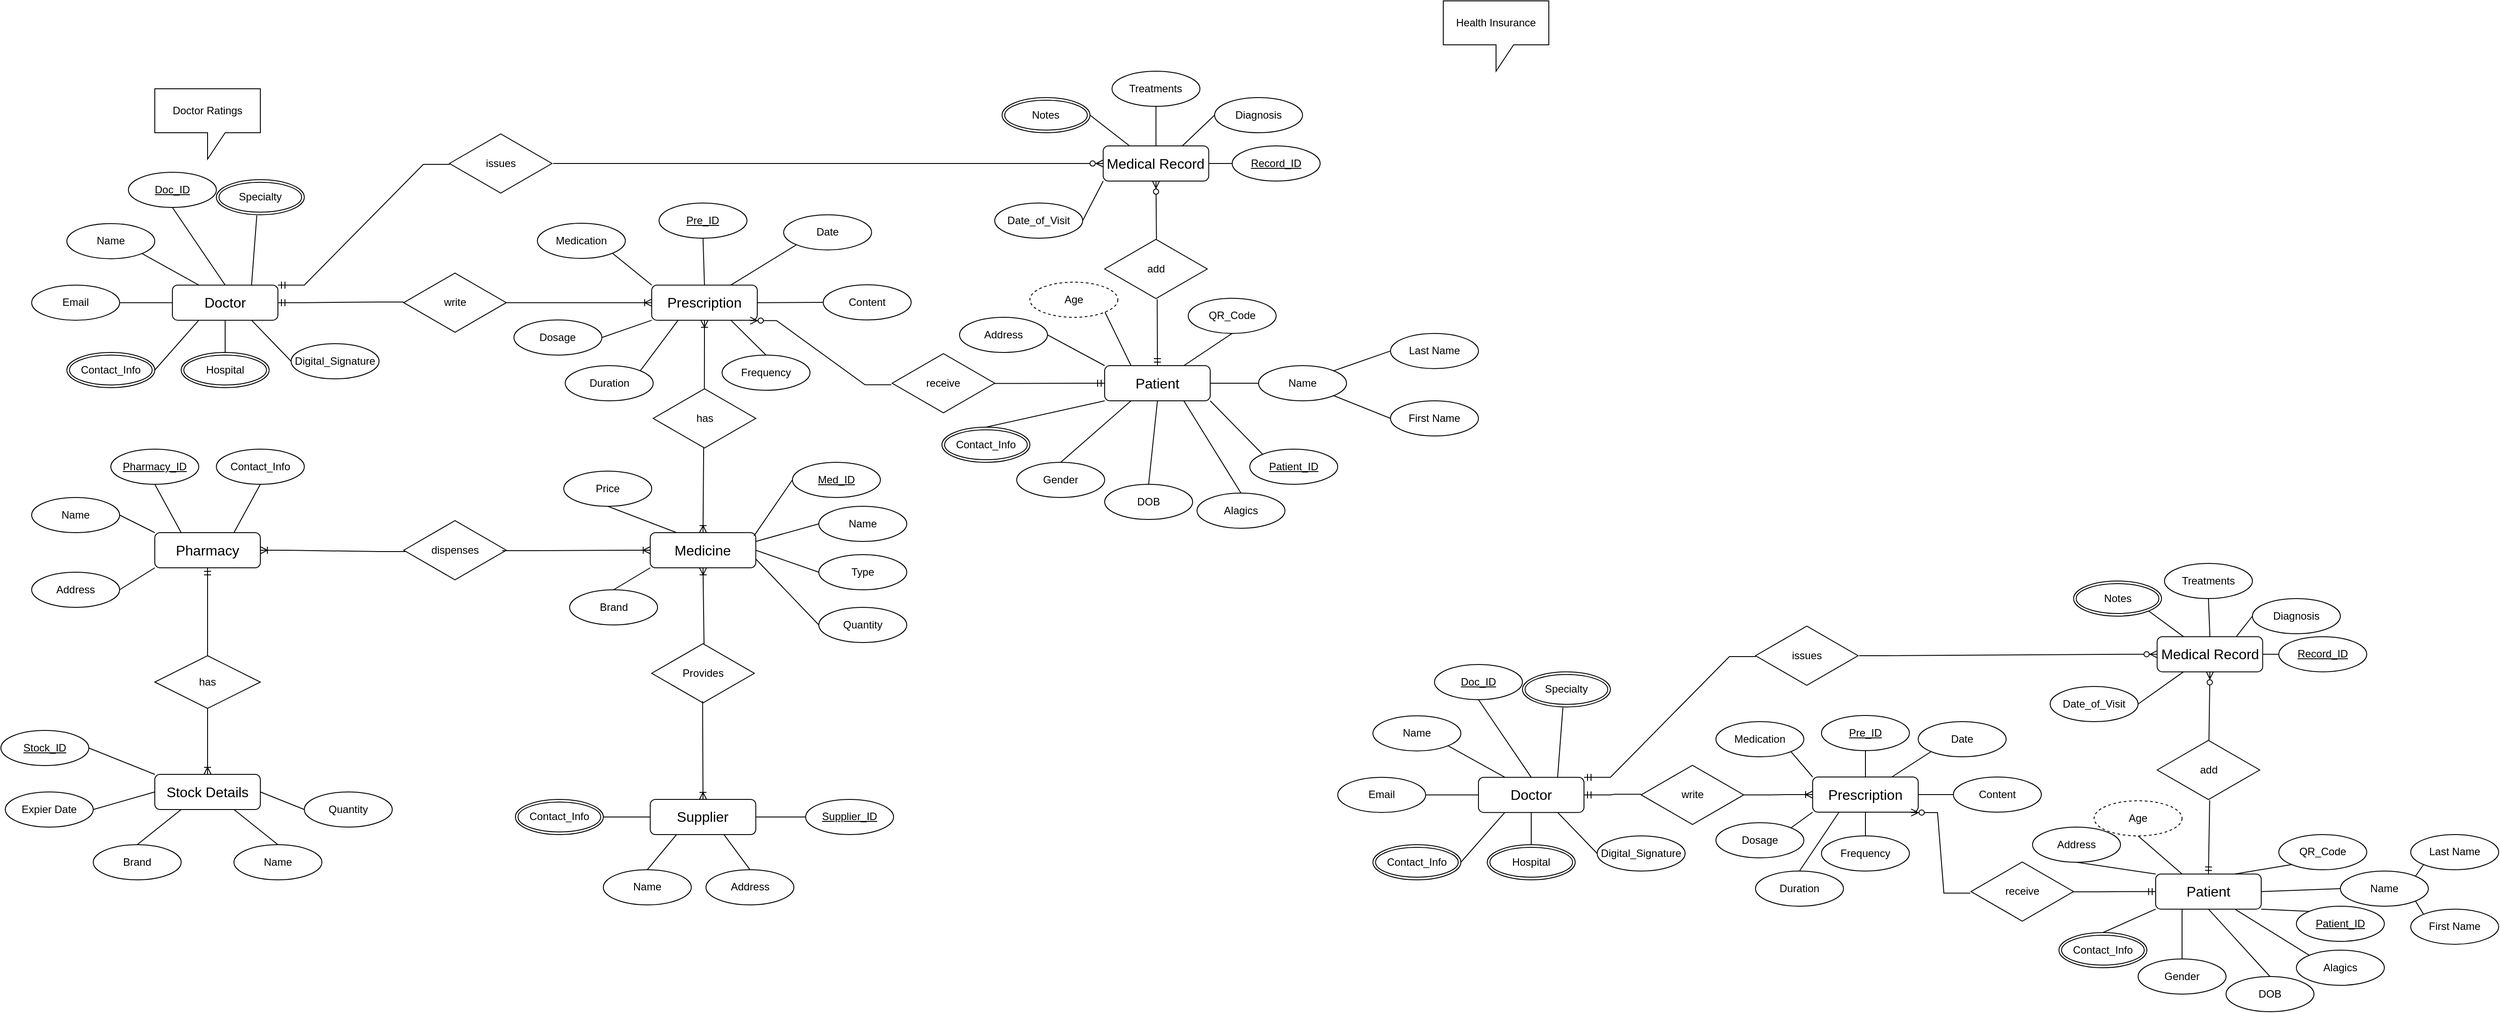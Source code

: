 <mxfile version="24.6.3" type="github">
  <diagram name="Page-1" id="iVzlun0QSoS3-AnxW-2T">
    <mxGraphModel dx="1509" dy="819" grid="1" gridSize="10" guides="1" tooltips="1" connect="1" arrows="1" fold="1" page="1" pageScale="1" pageWidth="850" pageHeight="1100" math="0" shadow="0">
      <root>
        <mxCell id="0" />
        <mxCell id="1" parent="0" />
        <mxCell id="OggEks25qi9N1Qm2_PGX-1" value="&lt;font size=&quot;3&quot;&gt;Doctor&lt;/font&gt;" style="rounded=1;whiteSpace=wrap;html=1;" vertex="1" parent="1">
          <mxGeometry x="455" y="573.33" width="120" height="40" as="geometry" />
        </mxCell>
        <mxCell id="OggEks25qi9N1Qm2_PGX-2" style="edgeStyle=orthogonalEdgeStyle;rounded=0;orthogonalLoop=1;jettySize=auto;html=1;exitX=0.5;exitY=1;exitDx=0;exitDy=0;" edge="1" parent="1" source="OggEks25qi9N1Qm2_PGX-1" target="OggEks25qi9N1Qm2_PGX-1">
          <mxGeometry relative="1" as="geometry" />
        </mxCell>
        <mxCell id="OggEks25qi9N1Qm2_PGX-3" value="&lt;font size=&quot;3&quot;&gt;Prescription&lt;/font&gt;" style="rounded=1;whiteSpace=wrap;html=1;" vertex="1" parent="1">
          <mxGeometry x="1000" y="573.33" width="120" height="40" as="geometry" />
        </mxCell>
        <mxCell id="OggEks25qi9N1Qm2_PGX-4" value="write" style="html=1;whiteSpace=wrap;aspect=fixed;shape=isoRectangle;" vertex="1" parent="1">
          <mxGeometry x="718" y="558.33" width="116.66" height="70" as="geometry" />
        </mxCell>
        <mxCell id="OggEks25qi9N1Qm2_PGX-5" value="&lt;font size=&quot;3&quot;&gt;Patient&lt;/font&gt;" style="rounded=1;whiteSpace=wrap;html=1;" vertex="1" parent="1">
          <mxGeometry x="1515" y="665" width="120" height="40" as="geometry" />
        </mxCell>
        <mxCell id="OggEks25qi9N1Qm2_PGX-6" value="&lt;font size=&quot;3&quot;&gt;Medicine&lt;/font&gt;" style="rounded=1;whiteSpace=wrap;html=1;" vertex="1" parent="1">
          <mxGeometry x="998.33" y="855" width="120" height="40" as="geometry" />
        </mxCell>
        <mxCell id="OggEks25qi9N1Qm2_PGX-7" value="&lt;font size=&quot;3&quot;&gt;Supplier&lt;/font&gt;" style="rounded=1;whiteSpace=wrap;html=1;" vertex="1" parent="1">
          <mxGeometry x="998.33" y="1158.48" width="120" height="40" as="geometry" />
        </mxCell>
        <mxCell id="OggEks25qi9N1Qm2_PGX-8" value="&lt;font size=&quot;3&quot;&gt;Pharmacy&lt;/font&gt;" style="rounded=1;whiteSpace=wrap;html=1;" vertex="1" parent="1">
          <mxGeometry x="435" y="855" width="120" height="40" as="geometry" />
        </mxCell>
        <mxCell id="OggEks25qi9N1Qm2_PGX-9" value="Provides" style="html=1;whiteSpace=wrap;aspect=fixed;shape=isoRectangle;" vertex="1" parent="1">
          <mxGeometry x="1000" y="980" width="116.66" height="70" as="geometry" />
        </mxCell>
        <mxCell id="OggEks25qi9N1Qm2_PGX-10" value="receive" style="html=1;whiteSpace=wrap;aspect=fixed;shape=isoRectangle;" vertex="1" parent="1">
          <mxGeometry x="1273.33" y="650" width="116.66" height="70" as="geometry" />
        </mxCell>
        <mxCell id="OggEks25qi9N1Qm2_PGX-11" value="dispenses" style="html=1;whiteSpace=wrap;aspect=fixed;shape=isoRectangle;" vertex="1" parent="1">
          <mxGeometry x="718" y="840" width="116.66" height="70" as="geometry" />
        </mxCell>
        <mxCell id="OggEks25qi9N1Qm2_PGX-12" value="Email" style="ellipse;whiteSpace=wrap;html=1;align=center;" vertex="1" parent="1">
          <mxGeometry x="295" y="573.33" width="100" height="40" as="geometry" />
        </mxCell>
        <mxCell id="OggEks25qi9N1Qm2_PGX-14" value="Name" style="ellipse;whiteSpace=wrap;html=1;align=center;" vertex="1" parent="1">
          <mxGeometry x="335" y="503.33" width="100" height="40" as="geometry" />
        </mxCell>
        <mxCell id="OggEks25qi9N1Qm2_PGX-15" value="Date" style="ellipse;whiteSpace=wrap;html=1;align=center;" vertex="1" parent="1">
          <mxGeometry x="1150" y="493.33" width="100" height="40" as="geometry" />
        </mxCell>
        <mxCell id="OggEks25qi9N1Qm2_PGX-17" value="Gender" style="ellipse;whiteSpace=wrap;html=1;align=center;" vertex="1" parent="1">
          <mxGeometry x="1415" y="775" width="100" height="40" as="geometry" />
        </mxCell>
        <mxCell id="OggEks25qi9N1Qm2_PGX-18" value="Name" style="ellipse;whiteSpace=wrap;html=1;align=center;" vertex="1" parent="1">
          <mxGeometry x="1690" y="665" width="100" height="40" as="geometry" />
        </mxCell>
        <mxCell id="OggEks25qi9N1Qm2_PGX-19" value="DOB" style="ellipse;whiteSpace=wrap;html=1;align=center;" vertex="1" parent="1">
          <mxGeometry x="1515" y="800" width="100" height="40" as="geometry" />
        </mxCell>
        <mxCell id="OggEks25qi9N1Qm2_PGX-20" value="has" style="html=1;whiteSpace=wrap;aspect=fixed;shape=isoRectangle;" vertex="1" parent="1">
          <mxGeometry x="1001.67" y="690" width="116.66" height="70" as="geometry" />
        </mxCell>
        <mxCell id="OggEks25qi9N1Qm2_PGX-21" value="Name" style="ellipse;whiteSpace=wrap;html=1;align=center;" vertex="1" parent="1">
          <mxGeometry x="295" y="815" width="100" height="40" as="geometry" />
        </mxCell>
        <mxCell id="OggEks25qi9N1Qm2_PGX-23" value="Contact_Info" style="ellipse;whiteSpace=wrap;html=1;align=center;" vertex="1" parent="1">
          <mxGeometry x="505" y="760" width="100" height="40" as="geometry" />
        </mxCell>
        <mxCell id="OggEks25qi9N1Qm2_PGX-24" value="Name" style="ellipse;whiteSpace=wrap;html=1;align=center;" vertex="1" parent="1">
          <mxGeometry x="945" y="1238.48" width="100" height="40" as="geometry" />
        </mxCell>
        <mxCell id="OggEks25qi9N1Qm2_PGX-25" value="Name" style="ellipse;whiteSpace=wrap;html=1;align=center;" vertex="1" parent="1">
          <mxGeometry x="1190" y="825" width="100" height="40" as="geometry" />
        </mxCell>
        <mxCell id="OggEks25qi9N1Qm2_PGX-26" value="Type" style="ellipse;whiteSpace=wrap;html=1;align=center;" vertex="1" parent="1">
          <mxGeometry x="1190" y="880" width="100" height="40" as="geometry" />
        </mxCell>
        <mxCell id="OggEks25qi9N1Qm2_PGX-27" value="Quantity" style="ellipse;whiteSpace=wrap;html=1;align=center;" vertex="1" parent="1">
          <mxGeometry x="1190" y="940" width="100" height="40" as="geometry" />
        </mxCell>
        <mxCell id="OggEks25qi9N1Qm2_PGX-28" style="edgeStyle=orthogonalEdgeStyle;rounded=0;orthogonalLoop=1;jettySize=auto;html=1;exitX=0.5;exitY=1;exitDx=0;exitDy=0;" edge="1" parent="1" source="OggEks25qi9N1Qm2_PGX-26" target="OggEks25qi9N1Qm2_PGX-26">
          <mxGeometry relative="1" as="geometry" />
        </mxCell>
        <mxCell id="OggEks25qi9N1Qm2_PGX-29" value="Price" style="ellipse;whiteSpace=wrap;html=1;align=center;" vertex="1" parent="1">
          <mxGeometry x="900.0" y="785" width="100" height="40" as="geometry" />
        </mxCell>
        <mxCell id="OggEks25qi9N1Qm2_PGX-30" style="line;strokeWidth=1;rotatable=0;dashed=0;labelPosition=right;align=left;verticalAlign=middle;spacingTop=0;spacingLeft=6;points=[];portConstraint=eastwest;" edge="1" parent="1">
          <mxGeometry relative="1" as="geometry">
            <mxPoint x="475" y="900" as="targetPoint" />
            <mxPoint x="419.729" y="789.618" as="sourcePoint" />
          </mxGeometry>
        </mxCell>
        <mxCell id="OggEks25qi9N1Qm2_PGX-32" value="" style="endArrow=none;html=1;rounded=0;exitX=1;exitY=0.5;exitDx=0;exitDy=0;entryX=0;entryY=0;entryDx=0;entryDy=0;" edge="1" parent="1" source="OggEks25qi9N1Qm2_PGX-21" target="OggEks25qi9N1Qm2_PGX-8">
          <mxGeometry relative="1" as="geometry">
            <mxPoint x="575" y="910" as="sourcePoint" />
            <mxPoint x="735" y="910" as="targetPoint" />
          </mxGeometry>
        </mxCell>
        <mxCell id="OggEks25qi9N1Qm2_PGX-33" value="" style="endArrow=none;html=1;rounded=0;exitX=0.5;exitY=1;exitDx=0;exitDy=0;entryX=0.25;entryY=0;entryDx=0;entryDy=0;" edge="1" parent="1" source="OggEks25qi9N1Qm2_PGX-95" target="OggEks25qi9N1Qm2_PGX-8">
          <mxGeometry relative="1" as="geometry">
            <mxPoint x="375.0" y="860.0" as="sourcePoint" />
            <mxPoint x="430" y="840" as="targetPoint" />
          </mxGeometry>
        </mxCell>
        <mxCell id="OggEks25qi9N1Qm2_PGX-35" value="" style="endArrow=none;html=1;rounded=0;entryX=0.75;entryY=0;entryDx=0;entryDy=0;exitX=0.5;exitY=1;exitDx=0;exitDy=0;" edge="1" parent="1" source="OggEks25qi9N1Qm2_PGX-23" target="OggEks25qi9N1Qm2_PGX-8">
          <mxGeometry relative="1" as="geometry">
            <mxPoint x="565" y="790" as="sourcePoint" />
            <mxPoint x="555" y="895" as="targetPoint" />
          </mxGeometry>
        </mxCell>
        <mxCell id="OggEks25qi9N1Qm2_PGX-36" value="" style="endArrow=none;html=1;rounded=0;entryX=0.25;entryY=0;entryDx=0;entryDy=0;exitX=0.5;exitY=1;exitDx=0;exitDy=0;" edge="1" parent="1" source="OggEks25qi9N1Qm2_PGX-29" target="OggEks25qi9N1Qm2_PGX-6">
          <mxGeometry relative="1" as="geometry">
            <mxPoint x="785" y="780" as="sourcePoint" />
            <mxPoint x="945" y="780" as="targetPoint" />
          </mxGeometry>
        </mxCell>
        <mxCell id="OggEks25qi9N1Qm2_PGX-37" value="" style="endArrow=none;html=1;rounded=0;entryX=0;entryY=0.5;entryDx=0;entryDy=0;exitX=1;exitY=0.75;exitDx=0;exitDy=0;" edge="1" parent="1" source="OggEks25qi9N1Qm2_PGX-6" target="OggEks25qi9N1Qm2_PGX-27">
          <mxGeometry relative="1" as="geometry">
            <mxPoint x="1098.33" y="970.14" as="sourcePoint" />
            <mxPoint x="1133.33" y="929.14" as="targetPoint" />
          </mxGeometry>
        </mxCell>
        <mxCell id="OggEks25qi9N1Qm2_PGX-38" value="" style="endArrow=none;html=1;rounded=0;exitX=1;exitY=0.25;exitDx=0;exitDy=0;entryX=0;entryY=0.5;entryDx=0;entryDy=0;" edge="1" parent="1" source="OggEks25qi9N1Qm2_PGX-6" target="OggEks25qi9N1Qm2_PGX-25">
          <mxGeometry relative="1" as="geometry">
            <mxPoint x="1144.16" y="906" as="sourcePoint" />
            <mxPoint x="1179" y="865" as="targetPoint" />
          </mxGeometry>
        </mxCell>
        <mxCell id="OggEks25qi9N1Qm2_PGX-39" value="" style="endArrow=none;html=1;rounded=0;entryX=0;entryY=0.5;entryDx=0;entryDy=0;exitX=1;exitY=0.5;exitDx=0;exitDy=0;" edge="1" parent="1" source="OggEks25qi9N1Qm2_PGX-6" target="OggEks25qi9N1Qm2_PGX-26">
          <mxGeometry relative="1" as="geometry">
            <mxPoint x="1151.66" y="941" as="sourcePoint" />
            <mxPoint x="1186.66" y="900" as="targetPoint" />
          </mxGeometry>
        </mxCell>
        <mxCell id="OggEks25qi9N1Qm2_PGX-40" value="" style="endArrow=none;html=1;rounded=0;entryX=0;entryY=0.5;entryDx=0;entryDy=0;exitX=0.983;exitY=0.092;exitDx=0;exitDy=0;exitPerimeter=0;" edge="1" parent="1" source="OggEks25qi9N1Qm2_PGX-6" target="OggEks25qi9N1Qm2_PGX-98">
          <mxGeometry relative="1" as="geometry">
            <mxPoint x="1111.66" y="831" as="sourcePoint" />
            <mxPoint x="1151.66" y="795" as="targetPoint" />
          </mxGeometry>
        </mxCell>
        <mxCell id="OggEks25qi9N1Qm2_PGX-41" value="" style="endArrow=none;html=1;rounded=0;entryX=0;entryY=0.5;entryDx=0;entryDy=0;exitX=1;exitY=0.5;exitDx=0;exitDy=0;" edge="1" parent="1" source="OggEks25qi9N1Qm2_PGX-7" target="OggEks25qi9N1Qm2_PGX-99">
          <mxGeometry relative="1" as="geometry">
            <mxPoint x="770" y="1263.48" as="sourcePoint" />
            <mxPoint x="1175" y="1178.48" as="targetPoint" />
          </mxGeometry>
        </mxCell>
        <mxCell id="OggEks25qi9N1Qm2_PGX-42" value="" style="endArrow=none;html=1;rounded=0;entryX=0.5;entryY=0;entryDx=0;entryDy=0;exitX=0.25;exitY=1;exitDx=0;exitDy=0;" edge="1" parent="1" source="OggEks25qi9N1Qm2_PGX-7" target="OggEks25qi9N1Qm2_PGX-24">
          <mxGeometry relative="1" as="geometry">
            <mxPoint x="780" y="1293.48" as="sourcePoint" />
            <mxPoint x="940" y="1293.48" as="targetPoint" />
          </mxGeometry>
        </mxCell>
        <mxCell id="OggEks25qi9N1Qm2_PGX-43" value="" style="endArrow=none;html=1;rounded=0;entryX=0;entryY=0.5;entryDx=0;entryDy=0;exitX=1;exitY=0.5;exitDx=0;exitDy=0;" edge="1" parent="1" source="OggEks25qi9N1Qm2_PGX-169" target="OggEks25qi9N1Qm2_PGX-7">
          <mxGeometry relative="1" as="geometry">
            <mxPoint x="945.0" y="1178.48" as="sourcePoint" />
            <mxPoint x="980" y="1170.98" as="targetPoint" />
          </mxGeometry>
        </mxCell>
        <mxCell id="OggEks25qi9N1Qm2_PGX-44" value="" style="endArrow=none;html=1;rounded=0;exitX=1;exitY=1;exitDx=0;exitDy=0;entryX=0;entryY=0;entryDx=0;entryDy=0;" edge="1" parent="1" source="OggEks25qi9N1Qm2_PGX-5" target="OggEks25qi9N1Qm2_PGX-165">
          <mxGeometry relative="1" as="geometry">
            <mxPoint x="1965" y="630" as="sourcePoint" />
            <mxPoint x="1480" y="598.33" as="targetPoint" />
          </mxGeometry>
        </mxCell>
        <mxCell id="OggEks25qi9N1Qm2_PGX-45" value="" style="endArrow=none;html=1;rounded=0;exitX=1;exitY=0.5;exitDx=0;exitDy=0;entryX=0;entryY=0.5;entryDx=0;entryDy=0;" edge="1" parent="1" source="OggEks25qi9N1Qm2_PGX-5" target="OggEks25qi9N1Qm2_PGX-18">
          <mxGeometry relative="1" as="geometry">
            <mxPoint x="1955" y="659.17" as="sourcePoint" />
            <mxPoint x="2115" y="659.17" as="targetPoint" />
          </mxGeometry>
        </mxCell>
        <mxCell id="OggEks25qi9N1Qm2_PGX-46" value="" style="endArrow=none;html=1;rounded=0;exitX=0.5;exitY=1;exitDx=0;exitDy=0;entryX=0.5;entryY=0;entryDx=0;entryDy=0;" edge="1" parent="1" source="OggEks25qi9N1Qm2_PGX-5" target="OggEks25qi9N1Qm2_PGX-19">
          <mxGeometry relative="1" as="geometry">
            <mxPoint x="1945" y="700" as="sourcePoint" />
            <mxPoint x="2105" y="700" as="targetPoint" />
          </mxGeometry>
        </mxCell>
        <mxCell id="OggEks25qi9N1Qm2_PGX-47" value="" style="endArrow=none;html=1;rounded=0;exitX=0.25;exitY=1;exitDx=0;exitDy=0;entryX=0.5;entryY=0;entryDx=0;entryDy=0;" edge="1" parent="1" source="OggEks25qi9N1Qm2_PGX-5" target="OggEks25qi9N1Qm2_PGX-17">
          <mxGeometry relative="1" as="geometry">
            <mxPoint x="1935" y="730" as="sourcePoint" />
            <mxPoint x="2095" y="730" as="targetPoint" />
          </mxGeometry>
        </mxCell>
        <mxCell id="OggEks25qi9N1Qm2_PGX-48" value="" style="endArrow=none;html=1;rounded=0;exitX=0.5;exitY=0;exitDx=0;exitDy=0;entryX=0;entryY=1;entryDx=0;entryDy=0;" edge="1" parent="1" source="OggEks25qi9N1Qm2_PGX-109" target="OggEks25qi9N1Qm2_PGX-5">
          <mxGeometry relative="1" as="geometry">
            <mxPoint x="1390" y="735" as="sourcePoint" />
            <mxPoint x="2085" y="760" as="targetPoint" />
          </mxGeometry>
        </mxCell>
        <mxCell id="OggEks25qi9N1Qm2_PGX-49" value="" style="endArrow=none;html=1;rounded=0;entryX=0;entryY=0.5;entryDx=0;entryDy=0;exitX=1;exitY=0.5;exitDx=0;exitDy=0;" edge="1" parent="1" source="OggEks25qi9N1Qm2_PGX-12" target="OggEks25qi9N1Qm2_PGX-1">
          <mxGeometry relative="1" as="geometry">
            <mxPoint x="355" y="663.33" as="sourcePoint" />
            <mxPoint x="515" y="663.33" as="targetPoint" />
          </mxGeometry>
        </mxCell>
        <mxCell id="OggEks25qi9N1Qm2_PGX-50" value="" style="endArrow=none;html=1;rounded=0;entryX=0.25;entryY=0;entryDx=0;entryDy=0;exitX=1;exitY=1;exitDx=0;exitDy=0;" edge="1" parent="1" source="OggEks25qi9N1Qm2_PGX-14" target="OggEks25qi9N1Qm2_PGX-1">
          <mxGeometry relative="1" as="geometry">
            <mxPoint x="325" y="673.33" as="sourcePoint" />
            <mxPoint x="485" y="673.33" as="targetPoint" />
          </mxGeometry>
        </mxCell>
        <mxCell id="OggEks25qi9N1Qm2_PGX-51" value="" style="endArrow=none;html=1;rounded=0;entryX=0.5;entryY=0;entryDx=0;entryDy=0;exitX=0.5;exitY=1;exitDx=0;exitDy=0;" edge="1" parent="1" source="OggEks25qi9N1Qm2_PGX-66" target="OggEks25qi9N1Qm2_PGX-1">
          <mxGeometry relative="1" as="geometry">
            <mxPoint x="515" y="543.33" as="sourcePoint" />
            <mxPoint x="505" y="683.33" as="targetPoint" />
          </mxGeometry>
        </mxCell>
        <mxCell id="OggEks25qi9N1Qm2_PGX-52" value="" style="endArrow=none;html=1;rounded=0;entryX=0.46;entryY=1.018;entryDx=0;entryDy=0;exitX=0.75;exitY=0;exitDx=0;exitDy=0;entryPerimeter=0;" edge="1" parent="1" source="OggEks25qi9N1Qm2_PGX-1" target="OggEks25qi9N1Qm2_PGX-131">
          <mxGeometry relative="1" as="geometry">
            <mxPoint x="395" y="703.33" as="sourcePoint" />
            <mxPoint x="645.0" y="543.33" as="targetPoint" />
          </mxGeometry>
        </mxCell>
        <mxCell id="OggEks25qi9N1Qm2_PGX-53" value="" style="endArrow=none;html=1;rounded=0;entryX=0.5;entryY=1;entryDx=0;entryDy=0;exitX=0.5;exitY=0;exitDx=0;exitDy=0;" edge="1" parent="1" source="OggEks25qi9N1Qm2_PGX-3" target="OggEks25qi9N1Qm2_PGX-96">
          <mxGeometry relative="1" as="geometry">
            <mxPoint x="540" y="693.33" as="sourcePoint" />
            <mxPoint x="1045" y="520" as="targetPoint" />
          </mxGeometry>
        </mxCell>
        <mxCell id="OggEks25qi9N1Qm2_PGX-54" value="" style="endArrow=none;html=1;rounded=0;entryX=0;entryY=1;entryDx=0;entryDy=0;exitX=0.75;exitY=0;exitDx=0;exitDy=0;" edge="1" parent="1" source="OggEks25qi9N1Qm2_PGX-3" target="OggEks25qi9N1Qm2_PGX-15">
          <mxGeometry relative="1" as="geometry">
            <mxPoint x="750" y="653.33" as="sourcePoint" />
            <mxPoint x="910" y="653.33" as="targetPoint" />
          </mxGeometry>
        </mxCell>
        <mxCell id="OggEks25qi9N1Qm2_PGX-55" value="" style="edgeStyle=entityRelationEdgeStyle;fontSize=12;html=1;endArrow=ERoneToMany;rounded=0;entryX=0;entryY=0.5;entryDx=0;entryDy=0;exitX=0.961;exitY=0.507;exitDx=0;exitDy=0;exitPerimeter=0;" edge="1" parent="1" source="OggEks25qi9N1Qm2_PGX-11" target="OggEks25qi9N1Qm2_PGX-6">
          <mxGeometry width="100" height="100" relative="1" as="geometry">
            <mxPoint x="875" y="880" as="sourcePoint" />
            <mxPoint x="975" y="780" as="targetPoint" />
          </mxGeometry>
        </mxCell>
        <mxCell id="OggEks25qi9N1Qm2_PGX-56" value="" style="edgeStyle=entityRelationEdgeStyle;fontSize=12;html=1;endArrow=ERoneToMany;rounded=0;exitX=0.018;exitY=0.522;exitDx=0;exitDy=0;exitPerimeter=0;entryX=1;entryY=0.5;entryDx=0;entryDy=0;" edge="1" parent="1" source="OggEks25qi9N1Qm2_PGX-11" target="OggEks25qi9N1Qm2_PGX-8">
          <mxGeometry width="100" height="100" relative="1" as="geometry">
            <mxPoint x="567" y="900" as="sourcePoint" />
            <mxPoint x="685" y="990" as="targetPoint" />
          </mxGeometry>
        </mxCell>
        <mxCell id="OggEks25qi9N1Qm2_PGX-57" value="" style="edgeStyle=entityRelationEdgeStyle;fontSize=12;html=1;endArrow=ERmandOne;rounded=0;exitX=-0.001;exitY=0.49;exitDx=0;exitDy=0;exitPerimeter=0;entryX=1;entryY=0.5;entryDx=0;entryDy=0;" edge="1" parent="1" source="OggEks25qi9N1Qm2_PGX-4" target="OggEks25qi9N1Qm2_PGX-1">
          <mxGeometry width="100" height="100" relative="1" as="geometry">
            <mxPoint x="1345" y="800" as="sourcePoint" />
            <mxPoint x="1445" y="700" as="targetPoint" />
          </mxGeometry>
        </mxCell>
        <mxCell id="OggEks25qi9N1Qm2_PGX-58" value="" style="edgeStyle=entityRelationEdgeStyle;fontSize=12;html=1;endArrow=ERoneToMany;rounded=0;entryX=0;entryY=0.5;entryDx=0;entryDy=0;exitX=1.002;exitY=0.501;exitDx=0;exitDy=0;exitPerimeter=0;" edge="1" parent="1" source="OggEks25qi9N1Qm2_PGX-4" target="OggEks25qi9N1Qm2_PGX-3">
          <mxGeometry width="100" height="100" relative="1" as="geometry">
            <mxPoint x="1345" y="800" as="sourcePoint" />
            <mxPoint x="1445" y="700" as="targetPoint" />
          </mxGeometry>
        </mxCell>
        <mxCell id="OggEks25qi9N1Qm2_PGX-59" value="" style="fontSize=12;html=1;endArrow=ERoneToMany;rounded=0;entryX=0.5;entryY=1;entryDx=0;entryDy=0;exitX=0.499;exitY=0.013;exitDx=0;exitDy=0;exitPerimeter=0;" edge="1" parent="1" source="OggEks25qi9N1Qm2_PGX-20" target="OggEks25qi9N1Qm2_PGX-3">
          <mxGeometry width="100" height="100" relative="1" as="geometry">
            <mxPoint x="825" y="740" as="sourcePoint" />
            <mxPoint x="925" y="640" as="targetPoint" />
          </mxGeometry>
        </mxCell>
        <mxCell id="OggEks25qi9N1Qm2_PGX-60" value="" style="fontSize=12;html=1;endArrow=ERoneToMany;rounded=0;entryX=0.5;entryY=0;entryDx=0;entryDy=0;exitX=0.492;exitY=0.974;exitDx=0;exitDy=0;exitPerimeter=0;" edge="1" parent="1" source="OggEks25qi9N1Qm2_PGX-20" target="OggEks25qi9N1Qm2_PGX-6">
          <mxGeometry width="100" height="100" relative="1" as="geometry">
            <mxPoint x="860" y="760" as="sourcePoint" />
            <mxPoint x="960" y="660" as="targetPoint" />
          </mxGeometry>
        </mxCell>
        <mxCell id="OggEks25qi9N1Qm2_PGX-61" value="" style="edgeStyle=entityRelationEdgeStyle;fontSize=12;html=1;endArrow=ERmandOne;rounded=0;entryX=0;entryY=0.5;entryDx=0;entryDy=0;exitX=0.994;exitY=0.504;exitDx=0;exitDy=0;exitPerimeter=0;" edge="1" parent="1" source="OggEks25qi9N1Qm2_PGX-10" target="OggEks25qi9N1Qm2_PGX-5">
          <mxGeometry width="100" height="100" relative="1" as="geometry">
            <mxPoint x="1375" y="650" as="sourcePoint" />
            <mxPoint x="1475" y="550" as="targetPoint" />
          </mxGeometry>
        </mxCell>
        <mxCell id="OggEks25qi9N1Qm2_PGX-64" value="" style="endArrow=none;html=1;rounded=0;entryX=0.5;entryY=1;entryDx=0;entryDy=0;exitX=0.5;exitY=0;exitDx=0;exitDy=0;" edge="1" parent="1" source="OggEks25qi9N1Qm2_PGX-65" target="OggEks25qi9N1Qm2_PGX-1">
          <mxGeometry relative="1" as="geometry">
            <mxPoint x="235" y="720" as="sourcePoint" />
            <mxPoint x="395" y="720" as="targetPoint" />
          </mxGeometry>
        </mxCell>
        <mxCell id="OggEks25qi9N1Qm2_PGX-65" value="Hospital" style="ellipse;shape=doubleEllipse;margin=3;whiteSpace=wrap;html=1;align=center;" vertex="1" parent="1">
          <mxGeometry x="465" y="650" width="100" height="40" as="geometry" />
        </mxCell>
        <mxCell id="OggEks25qi9N1Qm2_PGX-66" value="Doc_ID" style="ellipse;whiteSpace=wrap;html=1;align=center;fontStyle=4;" vertex="1" parent="1">
          <mxGeometry x="405" y="445" width="100" height="40" as="geometry" />
        </mxCell>
        <mxCell id="OggEks25qi9N1Qm2_PGX-67" value="Content" style="ellipse;whiteSpace=wrap;html=1;align=center;" vertex="1" parent="1">
          <mxGeometry x="1195" y="573" width="100" height="40" as="geometry" />
        </mxCell>
        <mxCell id="OggEks25qi9N1Qm2_PGX-68" value="" style="endArrow=none;html=1;rounded=0;exitX=1;exitY=0.5;exitDx=0;exitDy=0;entryX=0;entryY=0.5;entryDx=0;entryDy=0;" edge="1" parent="1" source="OggEks25qi9N1Qm2_PGX-3" target="OggEks25qi9N1Qm2_PGX-67">
          <mxGeometry relative="1" as="geometry">
            <mxPoint x="1075" y="650" as="sourcePoint" />
            <mxPoint x="1235" y="650" as="targetPoint" />
          </mxGeometry>
        </mxCell>
        <mxCell id="OggEks25qi9N1Qm2_PGX-69" value="" style="edgeStyle=entityRelationEdgeStyle;fontSize=12;html=1;endArrow=ERzeroToMany;endFill=1;rounded=0;entryX=0.933;entryY=1.011;entryDx=0;entryDy=0;entryPerimeter=0;exitX=-0.007;exitY=0.525;exitDx=0;exitDy=0;exitPerimeter=0;" edge="1" parent="1" source="OggEks25qi9N1Qm2_PGX-10" target="OggEks25qi9N1Qm2_PGX-3">
          <mxGeometry width="100" height="100" relative="1" as="geometry">
            <mxPoint x="1135" y="800" as="sourcePoint" />
            <mxPoint x="1235" y="700" as="targetPoint" />
          </mxGeometry>
        </mxCell>
        <mxCell id="OggEks25qi9N1Qm2_PGX-70" value="Brand" style="ellipse;whiteSpace=wrap;html=1;align=center;" vertex="1" parent="1">
          <mxGeometry x="906.66" y="920" width="100" height="40" as="geometry" />
        </mxCell>
        <mxCell id="OggEks25qi9N1Qm2_PGX-71" value="" style="endArrow=none;html=1;rounded=0;entryX=0;entryY=1;entryDx=0;entryDy=0;exitX=0.5;exitY=0;exitDx=0;exitDy=0;" edge="1" parent="1" source="OggEks25qi9N1Qm2_PGX-70" target="OggEks25qi9N1Qm2_PGX-6">
          <mxGeometry relative="1" as="geometry">
            <mxPoint x="1005" y="1050" as="sourcePoint" />
            <mxPoint x="1165" y="1050" as="targetPoint" />
          </mxGeometry>
        </mxCell>
        <mxCell id="OggEks25qi9N1Qm2_PGX-72" value="&lt;font size=&quot;3&quot;&gt;Stock Details&lt;/font&gt;" style="rounded=1;whiteSpace=wrap;html=1;" vertex="1" parent="1">
          <mxGeometry x="435" y="1130" width="120" height="40" as="geometry" />
        </mxCell>
        <mxCell id="OggEks25qi9N1Qm2_PGX-73" value="Brand" style="ellipse;whiteSpace=wrap;html=1;align=center;" vertex="1" parent="1">
          <mxGeometry x="365" y="1210" width="100" height="40" as="geometry" />
        </mxCell>
        <mxCell id="OggEks25qi9N1Qm2_PGX-74" value="Name" style="ellipse;whiteSpace=wrap;html=1;align=center;" vertex="1" parent="1">
          <mxGeometry x="525" y="1210" width="100" height="40" as="geometry" />
        </mxCell>
        <mxCell id="OggEks25qi9N1Qm2_PGX-75" value="Quantity" style="ellipse;whiteSpace=wrap;html=1;align=center;" vertex="1" parent="1">
          <mxGeometry x="605" y="1150" width="100" height="40" as="geometry" />
        </mxCell>
        <mxCell id="OggEks25qi9N1Qm2_PGX-76" value="Expier Date" style="ellipse;whiteSpace=wrap;html=1;align=center;" vertex="1" parent="1">
          <mxGeometry x="265" y="1150" width="100" height="40" as="geometry" />
        </mxCell>
        <mxCell id="OggEks25qi9N1Qm2_PGX-77" value="has" style="shape=rhombus;perimeter=rhombusPerimeter;whiteSpace=wrap;html=1;align=center;" vertex="1" parent="1">
          <mxGeometry x="435" y="995" width="120" height="60" as="geometry" />
        </mxCell>
        <mxCell id="OggEks25qi9N1Qm2_PGX-78" value="" style="fontSize=12;html=1;endArrow=ERoneToMany;rounded=0;entryX=0.5;entryY=0;entryDx=0;entryDy=0;exitX=0.5;exitY=1;exitDx=0;exitDy=0;" edge="1" parent="1" source="OggEks25qi9N1Qm2_PGX-77" target="OggEks25qi9N1Qm2_PGX-72">
          <mxGeometry width="100" height="100" relative="1" as="geometry">
            <mxPoint x="495" y="1040" as="sourcePoint" />
            <mxPoint x="595" y="940" as="targetPoint" />
          </mxGeometry>
        </mxCell>
        <mxCell id="OggEks25qi9N1Qm2_PGX-79" value="" style="fontSize=12;html=1;endArrow=ERmandOne;rounded=0;entryX=0.5;entryY=1;entryDx=0;entryDy=0;exitX=0.5;exitY=0;exitDx=0;exitDy=0;" edge="1" parent="1" source="OggEks25qi9N1Qm2_PGX-77" target="OggEks25qi9N1Qm2_PGX-8">
          <mxGeometry width="100" height="100" relative="1" as="geometry">
            <mxPoint x="495" y="1040" as="sourcePoint" />
            <mxPoint x="595" y="940" as="targetPoint" />
          </mxGeometry>
        </mxCell>
        <mxCell id="OggEks25qi9N1Qm2_PGX-80" value="" style="endArrow=none;html=1;rounded=0;entryX=0.5;entryY=0;entryDx=0;entryDy=0;exitX=0.75;exitY=1;exitDx=0;exitDy=0;" edge="1" parent="1" source="OggEks25qi9N1Qm2_PGX-72" target="OggEks25qi9N1Qm2_PGX-74">
          <mxGeometry relative="1" as="geometry">
            <mxPoint x="465" y="1070" as="sourcePoint" />
            <mxPoint x="625" y="1070" as="targetPoint" />
          </mxGeometry>
        </mxCell>
        <mxCell id="OggEks25qi9N1Qm2_PGX-81" value="" style="endArrow=none;html=1;rounded=0;exitX=0.5;exitY=0;exitDx=0;exitDy=0;entryX=0.25;entryY=1;entryDx=0;entryDy=0;" edge="1" parent="1" source="OggEks25qi9N1Qm2_PGX-73" target="OggEks25qi9N1Qm2_PGX-72">
          <mxGeometry relative="1" as="geometry">
            <mxPoint x="465" y="1070" as="sourcePoint" />
            <mxPoint x="625" y="1070" as="targetPoint" />
          </mxGeometry>
        </mxCell>
        <mxCell id="OggEks25qi9N1Qm2_PGX-82" value="" style="endArrow=none;html=1;rounded=0;entryX=0;entryY=0.5;entryDx=0;entryDy=0;exitX=1;exitY=0.5;exitDx=0;exitDy=0;" edge="1" parent="1" source="OggEks25qi9N1Qm2_PGX-72" target="OggEks25qi9N1Qm2_PGX-75">
          <mxGeometry relative="1" as="geometry">
            <mxPoint x="465" y="1070" as="sourcePoint" />
            <mxPoint x="625" y="1070" as="targetPoint" />
          </mxGeometry>
        </mxCell>
        <mxCell id="OggEks25qi9N1Qm2_PGX-83" value="" style="endArrow=none;html=1;rounded=0;exitX=1;exitY=0.5;exitDx=0;exitDy=0;entryX=0;entryY=0.5;entryDx=0;entryDy=0;" edge="1" parent="1" source="OggEks25qi9N1Qm2_PGX-76" target="OggEks25qi9N1Qm2_PGX-72">
          <mxGeometry relative="1" as="geometry">
            <mxPoint x="465" y="1070" as="sourcePoint" />
            <mxPoint x="625" y="1070" as="targetPoint" />
          </mxGeometry>
        </mxCell>
        <mxCell id="OggEks25qi9N1Qm2_PGX-90" value="Address" style="ellipse;whiteSpace=wrap;html=1;align=center;" vertex="1" parent="1">
          <mxGeometry x="1350" y="610" width="100" height="40" as="geometry" />
        </mxCell>
        <mxCell id="OggEks25qi9N1Qm2_PGX-93" value="Stock_ID" style="ellipse;whiteSpace=wrap;html=1;align=center;fontStyle=4;" vertex="1" parent="1">
          <mxGeometry x="260" y="1080" width="100" height="40" as="geometry" />
        </mxCell>
        <mxCell id="OggEks25qi9N1Qm2_PGX-94" value="" style="endArrow=none;html=1;rounded=0;exitX=1;exitY=0.5;exitDx=0;exitDy=0;entryX=0;entryY=0;entryDx=0;entryDy=0;" edge="1" parent="1" source="OggEks25qi9N1Qm2_PGX-93" target="OggEks25qi9N1Qm2_PGX-72">
          <mxGeometry relative="1" as="geometry">
            <mxPoint x="360" y="1110" as="sourcePoint" />
            <mxPoint x="430" y="1090" as="targetPoint" />
          </mxGeometry>
        </mxCell>
        <mxCell id="OggEks25qi9N1Qm2_PGX-95" value="Pharmacy_ID" style="ellipse;whiteSpace=wrap;html=1;align=center;fontStyle=4;" vertex="1" parent="1">
          <mxGeometry x="385" y="760" width="100" height="40" as="geometry" />
        </mxCell>
        <mxCell id="OggEks25qi9N1Qm2_PGX-96" value="Pre_ID" style="ellipse;whiteSpace=wrap;html=1;align=center;fontStyle=4;" vertex="1" parent="1">
          <mxGeometry x="1008.33" y="480" width="100" height="40" as="geometry" />
        </mxCell>
        <mxCell id="OggEks25qi9N1Qm2_PGX-98" value="Med_ID" style="ellipse;whiteSpace=wrap;html=1;align=center;fontStyle=4;" vertex="1" parent="1">
          <mxGeometry x="1160" y="775" width="100" height="40" as="geometry" />
        </mxCell>
        <mxCell id="OggEks25qi9N1Qm2_PGX-99" value="Supplier_ID" style="ellipse;whiteSpace=wrap;html=1;align=center;fontStyle=4;" vertex="1" parent="1">
          <mxGeometry x="1175" y="1158.48" width="100" height="40" as="geometry" />
        </mxCell>
        <mxCell id="OggEks25qi9N1Qm2_PGX-100" value="add" style="html=1;whiteSpace=wrap;aspect=fixed;shape=isoRectangle;" vertex="1" parent="1">
          <mxGeometry x="1515" y="520" width="116.66" height="70" as="geometry" />
        </mxCell>
        <mxCell id="OggEks25qi9N1Qm2_PGX-102" value="" style="endArrow=none;html=1;rounded=0;entryX=1;entryY=0.5;entryDx=0;entryDy=0;exitX=0;exitY=0;exitDx=0;exitDy=0;" edge="1" parent="1" source="OggEks25qi9N1Qm2_PGX-5" target="OggEks25qi9N1Qm2_PGX-90">
          <mxGeometry width="50" height="50" relative="1" as="geometry">
            <mxPoint x="1430" y="680" as="sourcePoint" />
            <mxPoint x="1480" y="630" as="targetPoint" />
          </mxGeometry>
        </mxCell>
        <mxCell id="OggEks25qi9N1Qm2_PGX-103" value="Alagics" style="ellipse;whiteSpace=wrap;html=1;align=center;" vertex="1" parent="1">
          <mxGeometry x="1620" y="810" width="100" height="40" as="geometry" />
        </mxCell>
        <mxCell id="OggEks25qi9N1Qm2_PGX-104" value="" style="endArrow=none;html=1;rounded=0;entryX=0.75;entryY=1;entryDx=0;entryDy=0;exitX=0.5;exitY=0;exitDx=0;exitDy=0;" edge="1" parent="1" source="OggEks25qi9N1Qm2_PGX-103" target="OggEks25qi9N1Qm2_PGX-5">
          <mxGeometry width="50" height="50" relative="1" as="geometry">
            <mxPoint x="1600" y="760" as="sourcePoint" />
            <mxPoint x="1650" y="710" as="targetPoint" />
          </mxGeometry>
        </mxCell>
        <mxCell id="OggEks25qi9N1Qm2_PGX-105" value="First Name" style="ellipse;whiteSpace=wrap;html=1;align=center;" vertex="1" parent="1">
          <mxGeometry x="1840" y="705" width="100" height="40" as="geometry" />
        </mxCell>
        <mxCell id="OggEks25qi9N1Qm2_PGX-106" value="Last Name" style="ellipse;whiteSpace=wrap;html=1;align=center;" vertex="1" parent="1">
          <mxGeometry x="1840" y="628.33" width="100" height="40" as="geometry" />
        </mxCell>
        <mxCell id="OggEks25qi9N1Qm2_PGX-107" value="" style="endArrow=none;html=1;rounded=0;exitX=0;exitY=0.5;exitDx=0;exitDy=0;entryX=1;entryY=1;entryDx=0;entryDy=0;" edge="1" parent="1" source="OggEks25qi9N1Qm2_PGX-105" target="OggEks25qi9N1Qm2_PGX-18">
          <mxGeometry relative="1" as="geometry">
            <mxPoint x="1580" y="780" as="sourcePoint" />
            <mxPoint x="1740" y="780" as="targetPoint" />
          </mxGeometry>
        </mxCell>
        <mxCell id="OggEks25qi9N1Qm2_PGX-108" value="" style="endArrow=none;html=1;rounded=0;entryX=0;entryY=0.5;entryDx=0;entryDy=0;exitX=1;exitY=0;exitDx=0;exitDy=0;" edge="1" parent="1" source="OggEks25qi9N1Qm2_PGX-18" target="OggEks25qi9N1Qm2_PGX-106">
          <mxGeometry relative="1" as="geometry">
            <mxPoint x="1580" y="780" as="sourcePoint" />
            <mxPoint x="1740" y="780" as="targetPoint" />
          </mxGeometry>
        </mxCell>
        <mxCell id="OggEks25qi9N1Qm2_PGX-109" value="Contact_Info" style="ellipse;shape=doubleEllipse;margin=3;whiteSpace=wrap;html=1;align=center;" vertex="1" parent="1">
          <mxGeometry x="1330" y="735" width="100" height="40" as="geometry" />
        </mxCell>
        <mxCell id="OggEks25qi9N1Qm2_PGX-118" value="Medication" style="ellipse;whiteSpace=wrap;html=1;align=center;" vertex="1" parent="1">
          <mxGeometry x="870" y="503" width="100" height="40" as="geometry" />
        </mxCell>
        <mxCell id="OggEks25qi9N1Qm2_PGX-119" value="Dosage" style="ellipse;whiteSpace=wrap;html=1;align=center;" vertex="1" parent="1">
          <mxGeometry x="843.33" y="613" width="100" height="40" as="geometry" />
        </mxCell>
        <mxCell id="OggEks25qi9N1Qm2_PGX-120" value="Duration" style="ellipse;whiteSpace=wrap;html=1;align=center;" vertex="1" parent="1">
          <mxGeometry x="901.67" y="665" width="100" height="40" as="geometry" />
        </mxCell>
        <mxCell id="OggEks25qi9N1Qm2_PGX-121" value="Frequency" style="ellipse;whiteSpace=wrap;html=1;align=center;" vertex="1" parent="1">
          <mxGeometry x="1080" y="653" width="100" height="40" as="geometry" />
        </mxCell>
        <mxCell id="OggEks25qi9N1Qm2_PGX-122" value="" style="endArrow=none;html=1;rounded=0;exitX=1;exitY=0.5;exitDx=0;exitDy=0;entryX=0;entryY=1;entryDx=0;entryDy=0;" edge="1" parent="1" source="OggEks25qi9N1Qm2_PGX-119" target="OggEks25qi9N1Qm2_PGX-3">
          <mxGeometry relative="1" as="geometry">
            <mxPoint x="1280" y="660" as="sourcePoint" />
            <mxPoint x="1440" y="660" as="targetPoint" />
          </mxGeometry>
        </mxCell>
        <mxCell id="OggEks25qi9N1Qm2_PGX-123" value="" style="endArrow=none;html=1;rounded=0;exitX=1;exitY=0;exitDx=0;exitDy=0;entryX=0.25;entryY=1;entryDx=0;entryDy=0;" edge="1" parent="1" source="OggEks25qi9N1Qm2_PGX-120" target="OggEks25qi9N1Qm2_PGX-3">
          <mxGeometry relative="1" as="geometry">
            <mxPoint x="969.67" y="648" as="sourcePoint" />
            <mxPoint x="1026.67" y="628" as="targetPoint" />
          </mxGeometry>
        </mxCell>
        <mxCell id="OggEks25qi9N1Qm2_PGX-124" value="" style="endArrow=none;html=1;rounded=0;exitX=0.5;exitY=0;exitDx=0;exitDy=0;entryX=0.75;entryY=1;entryDx=0;entryDy=0;" edge="1" parent="1" source="OggEks25qi9N1Qm2_PGX-121" target="OggEks25qi9N1Qm2_PGX-3">
          <mxGeometry relative="1" as="geometry">
            <mxPoint x="1035.15" y="686" as="sourcePoint" />
            <mxPoint x="1078.15" y="628" as="targetPoint" />
          </mxGeometry>
        </mxCell>
        <mxCell id="OggEks25qi9N1Qm2_PGX-125" value="" style="endArrow=none;html=1;rounded=0;exitX=1;exitY=1;exitDx=0;exitDy=0;entryX=0;entryY=0;entryDx=0;entryDy=0;" edge="1" parent="1" source="OggEks25qi9N1Qm2_PGX-118" target="OggEks25qi9N1Qm2_PGX-3">
          <mxGeometry relative="1" as="geometry">
            <mxPoint x="928.34" y="563" as="sourcePoint" />
            <mxPoint x="985.34" y="543" as="targetPoint" />
          </mxGeometry>
        </mxCell>
        <mxCell id="OggEks25qi9N1Qm2_PGX-129" value="Contact_Info" style="ellipse;shape=doubleEllipse;margin=3;whiteSpace=wrap;html=1;align=center;" vertex="1" parent="1">
          <mxGeometry x="335" y="650" width="100" height="40" as="geometry" />
        </mxCell>
        <mxCell id="OggEks25qi9N1Qm2_PGX-130" value="" style="endArrow=none;html=1;rounded=0;entryX=0.25;entryY=1;entryDx=0;entryDy=0;exitX=1;exitY=0.5;exitDx=0;exitDy=0;" edge="1" parent="1" source="OggEks25qi9N1Qm2_PGX-129" target="OggEks25qi9N1Qm2_PGX-1">
          <mxGeometry relative="1" as="geometry">
            <mxPoint x="405" y="632.25" as="sourcePoint" />
            <mxPoint x="465" y="632.25" as="targetPoint" />
          </mxGeometry>
        </mxCell>
        <mxCell id="OggEks25qi9N1Qm2_PGX-131" value="Specialty" style="ellipse;shape=doubleEllipse;margin=3;whiteSpace=wrap;html=1;align=center;" vertex="1" parent="1">
          <mxGeometry x="505" y="453.33" width="100" height="40" as="geometry" />
        </mxCell>
        <mxCell id="OggEks25qi9N1Qm2_PGX-133" value="Health Insurance" style="shape=callout;whiteSpace=wrap;html=1;perimeter=calloutPerimeter;" vertex="1" parent="1">
          <mxGeometry x="1900" y="250" width="120" height="80" as="geometry" />
        </mxCell>
        <mxCell id="OggEks25qi9N1Qm2_PGX-138" value="Doctor Ratings" style="shape=callout;whiteSpace=wrap;html=1;perimeter=calloutPerimeter;" vertex="1" parent="1">
          <mxGeometry x="435" y="350" width="120" height="80" as="geometry" />
        </mxCell>
        <mxCell id="OggEks25qi9N1Qm2_PGX-150" value="&lt;font size=&quot;3&quot;&gt;Medical Record&lt;/font&gt;" style="rounded=1;whiteSpace=wrap;html=1;" vertex="1" parent="1">
          <mxGeometry x="1513.33" y="415" width="120" height="40" as="geometry" />
        </mxCell>
        <mxCell id="OggEks25qi9N1Qm2_PGX-153" value="Diagnosis" style="ellipse;whiteSpace=wrap;html=1;align=center;" vertex="1" parent="1">
          <mxGeometry x="1640.0" y="360" width="100" height="40" as="geometry" />
        </mxCell>
        <mxCell id="OggEks25qi9N1Qm2_PGX-154" value="Treatments" style="ellipse;whiteSpace=wrap;html=1;align=center;" vertex="1" parent="1">
          <mxGeometry x="1523.33" y="330" width="100" height="40" as="geometry" />
        </mxCell>
        <mxCell id="OggEks25qi9N1Qm2_PGX-155" value="Notes" style="ellipse;shape=doubleEllipse;margin=3;whiteSpace=wrap;html=1;align=center;" vertex="1" parent="1">
          <mxGeometry x="1398.33" y="360" width="100" height="40" as="geometry" />
        </mxCell>
        <mxCell id="OggEks25qi9N1Qm2_PGX-156" value="" style="endArrow=none;html=1;rounded=0;entryX=0.25;entryY=0;entryDx=0;entryDy=0;exitX=1;exitY=0.5;exitDx=0;exitDy=0;" edge="1" parent="1" source="OggEks25qi9N1Qm2_PGX-155" target="OggEks25qi9N1Qm2_PGX-150">
          <mxGeometry relative="1" as="geometry">
            <mxPoint x="1490" y="340" as="sourcePoint" />
            <mxPoint x="1646.66" y="465" as="targetPoint" />
          </mxGeometry>
        </mxCell>
        <mxCell id="OggEks25qi9N1Qm2_PGX-157" value="" style="endArrow=none;html=1;rounded=0;exitX=0.5;exitY=1;exitDx=0;exitDy=0;entryX=0.5;entryY=0;entryDx=0;entryDy=0;" edge="1" parent="1" source="OggEks25qi9N1Qm2_PGX-154" target="OggEks25qi9N1Qm2_PGX-150">
          <mxGeometry relative="1" as="geometry">
            <mxPoint x="1486.66" y="517.5" as="sourcePoint" />
            <mxPoint x="1586.66" y="462.5" as="targetPoint" />
          </mxGeometry>
        </mxCell>
        <mxCell id="OggEks25qi9N1Qm2_PGX-158" value="" style="endArrow=none;html=1;rounded=0;exitX=0;exitY=0.5;exitDx=0;exitDy=0;entryX=0.75;entryY=0;entryDx=0;entryDy=0;" edge="1" parent="1" source="OggEks25qi9N1Qm2_PGX-153" target="OggEks25qi9N1Qm2_PGX-150">
          <mxGeometry relative="1" as="geometry">
            <mxPoint x="1606.66" y="530" as="sourcePoint" />
            <mxPoint x="1606.66" y="455" as="targetPoint" />
          </mxGeometry>
        </mxCell>
        <mxCell id="OggEks25qi9N1Qm2_PGX-159" value="" style="endArrow=none;html=1;rounded=0;exitX=0;exitY=1;exitDx=0;exitDy=0;entryX=1;entryY=0.5;entryDx=0;entryDy=0;" edge="1" parent="1" source="OggEks25qi9N1Qm2_PGX-150" target="OggEks25qi9N1Qm2_PGX-161">
          <mxGeometry relative="1" as="geometry">
            <mxPoint x="1656.66" y="460" as="sourcePoint" />
            <mxPoint x="1656.66" y="390" as="targetPoint" />
          </mxGeometry>
        </mxCell>
        <mxCell id="OggEks25qi9N1Qm2_PGX-160" value="" style="endArrow=none;html=1;rounded=0;exitX=0;exitY=0.5;exitDx=0;exitDy=0;entryX=1;entryY=0.5;entryDx=0;entryDy=0;" edge="1" parent="1" source="OggEks25qi9N1Qm2_PGX-163" target="OggEks25qi9N1Qm2_PGX-150">
          <mxGeometry relative="1" as="geometry">
            <mxPoint x="1660" y="435" as="sourcePoint" />
            <mxPoint x="1616.66" y="385" as="targetPoint" />
          </mxGeometry>
        </mxCell>
        <mxCell id="OggEks25qi9N1Qm2_PGX-161" value="Date_of_Visit" style="ellipse;whiteSpace=wrap;html=1;align=center;" vertex="1" parent="1">
          <mxGeometry x="1389.99" y="480" width="100" height="40" as="geometry" />
        </mxCell>
        <mxCell id="OggEks25qi9N1Qm2_PGX-163" value="Record_ID" style="ellipse;whiteSpace=wrap;html=1;align=center;fontStyle=4;" vertex="1" parent="1">
          <mxGeometry x="1660" y="415" width="100" height="40" as="geometry" />
        </mxCell>
        <mxCell id="OggEks25qi9N1Qm2_PGX-165" value="Patient_ID" style="ellipse;whiteSpace=wrap;html=1;align=center;fontStyle=4;" vertex="1" parent="1">
          <mxGeometry x="1680" y="760" width="100" height="40" as="geometry" />
        </mxCell>
        <mxCell id="OggEks25qi9N1Qm2_PGX-167" value="Address" style="ellipse;whiteSpace=wrap;html=1;align=center;" vertex="1" parent="1">
          <mxGeometry x="295" y="900" width="100" height="40" as="geometry" />
        </mxCell>
        <mxCell id="OggEks25qi9N1Qm2_PGX-168" value="" style="endArrow=none;html=1;rounded=0;entryX=1;entryY=0.5;entryDx=0;entryDy=0;exitX=0;exitY=1;exitDx=0;exitDy=0;" edge="1" parent="1" source="OggEks25qi9N1Qm2_PGX-8" target="OggEks25qi9N1Qm2_PGX-167">
          <mxGeometry relative="1" as="geometry">
            <mxPoint x="575" y="880" as="sourcePoint" />
            <mxPoint x="525" y="945" as="targetPoint" />
          </mxGeometry>
        </mxCell>
        <mxCell id="OggEks25qi9N1Qm2_PGX-169" value="Contact_Info" style="ellipse;shape=doubleEllipse;margin=3;whiteSpace=wrap;html=1;align=center;" vertex="1" parent="1">
          <mxGeometry x="845" y="1158.48" width="100" height="40" as="geometry" />
        </mxCell>
        <mxCell id="OggEks25qi9N1Qm2_PGX-171" value="Address" style="ellipse;whiteSpace=wrap;html=1;align=center;" vertex="1" parent="1">
          <mxGeometry x="1061.67" y="1238.48" width="100" height="40" as="geometry" />
        </mxCell>
        <mxCell id="OggEks25qi9N1Qm2_PGX-172" value="" style="endArrow=none;html=1;rounded=0;entryX=0.5;entryY=0;entryDx=0;entryDy=0;exitX=0.698;exitY=0.999;exitDx=0;exitDy=0;exitPerimeter=0;" edge="1" parent="1" source="OggEks25qi9N1Qm2_PGX-7" target="OggEks25qi9N1Qm2_PGX-171">
          <mxGeometry relative="1" as="geometry">
            <mxPoint x="1101.67" y="1198.48" as="sourcePoint" />
            <mxPoint x="1151.67" y="1238.48" as="targetPoint" />
          </mxGeometry>
        </mxCell>
        <mxCell id="OggEks25qi9N1Qm2_PGX-173" value="Digital_Signature" style="ellipse;whiteSpace=wrap;html=1;align=center;" vertex="1" parent="1">
          <mxGeometry x="590" y="640" width="100" height="40" as="geometry" />
        </mxCell>
        <mxCell id="OggEks25qi9N1Qm2_PGX-174" value="" style="endArrow=none;html=1;rounded=0;exitX=0.75;exitY=1;exitDx=0;exitDy=0;entryX=0;entryY=0.5;entryDx=0;entryDy=0;" edge="1" parent="1" source="OggEks25qi9N1Qm2_PGX-1" target="OggEks25qi9N1Qm2_PGX-173">
          <mxGeometry relative="1" as="geometry">
            <mxPoint x="830" y="800" as="sourcePoint" />
            <mxPoint x="990" y="800" as="targetPoint" />
          </mxGeometry>
        </mxCell>
        <mxCell id="OggEks25qi9N1Qm2_PGX-175" value="" style="fontSize=12;html=1;endArrow=ERmandOne;rounded=0;entryX=0.5;entryY=0;entryDx=0;entryDy=0;exitX=0.512;exitY=0.992;exitDx=0;exitDy=0;exitPerimeter=0;" edge="1" parent="1" source="OggEks25qi9N1Qm2_PGX-100" target="OggEks25qi9N1Qm2_PGX-5">
          <mxGeometry width="100" height="100" relative="1" as="geometry">
            <mxPoint x="1575" y="590" as="sourcePoint" />
            <mxPoint x="1637.85" y="610" as="targetPoint" />
          </mxGeometry>
        </mxCell>
        <mxCell id="OggEks25qi9N1Qm2_PGX-176" value="" style="fontSize=12;html=1;endArrow=ERzeroToMany;endFill=1;rounded=0;entryX=0.5;entryY=1;entryDx=0;entryDy=0;exitX=0.505;exitY=0.018;exitDx=0;exitDy=0;exitPerimeter=0;" edge="1" parent="1" source="OggEks25qi9N1Qm2_PGX-100" target="OggEks25qi9N1Qm2_PGX-150">
          <mxGeometry width="100" height="100" relative="1" as="geometry">
            <mxPoint x="1500.76" y="566.56" as="sourcePoint" />
            <mxPoint x="1339.76" y="493.56" as="targetPoint" />
          </mxGeometry>
        </mxCell>
        <mxCell id="OggEks25qi9N1Qm2_PGX-177" value="QR_Code" style="ellipse;whiteSpace=wrap;html=1;align=center;" vertex="1" parent="1">
          <mxGeometry x="1610" y="588.33" width="100" height="40" as="geometry" />
        </mxCell>
        <mxCell id="OggEks25qi9N1Qm2_PGX-178" value="" style="endArrow=none;html=1;rounded=0;entryX=0.5;entryY=1;entryDx=0;entryDy=0;exitX=0.75;exitY=0;exitDx=0;exitDy=0;" edge="1" parent="1" source="OggEks25qi9N1Qm2_PGX-5" target="OggEks25qi9N1Qm2_PGX-177">
          <mxGeometry relative="1" as="geometry">
            <mxPoint x="1210" y="710" as="sourcePoint" />
            <mxPoint x="1370" y="710" as="targetPoint" />
          </mxGeometry>
        </mxCell>
        <mxCell id="OggEks25qi9N1Qm2_PGX-179" value="issues" style="html=1;whiteSpace=wrap;aspect=fixed;shape=isoRectangle;" vertex="1" parent="1">
          <mxGeometry x="770" y="400" width="116.66" height="70" as="geometry" />
        </mxCell>
        <mxCell id="OggEks25qi9N1Qm2_PGX-181" value="" style="edgeStyle=entityRelationEdgeStyle;fontSize=12;html=1;endArrow=ERmandOne;rounded=0;entryX=1;entryY=0;entryDx=0;entryDy=0;exitX=0.003;exitY=0.514;exitDx=0;exitDy=0;exitPerimeter=0;" edge="1" parent="1" source="OggEks25qi9N1Qm2_PGX-179" target="OggEks25qi9N1Qm2_PGX-1">
          <mxGeometry width="100" height="100" relative="1" as="geometry">
            <mxPoint x="1010" y="550" as="sourcePoint" />
            <mxPoint x="1110" y="450" as="targetPoint" />
          </mxGeometry>
        </mxCell>
        <mxCell id="OggEks25qi9N1Qm2_PGX-183" value="" style="endArrow=none;html=1;rounded=0;exitX=0.25;exitY=0;exitDx=0;exitDy=0;entryX=1;entryY=1;entryDx=0;entryDy=0;" edge="1" parent="1" source="OggEks25qi9N1Qm2_PGX-5" target="OggEks25qi9N1Qm2_PGX-185">
          <mxGeometry relative="1" as="geometry">
            <mxPoint x="1503.33" y="787.5" as="sourcePoint" />
            <mxPoint x="1565" y="870" as="targetPoint" />
          </mxGeometry>
        </mxCell>
        <mxCell id="OggEks25qi9N1Qm2_PGX-184" value="" style="edgeStyle=entityRelationEdgeStyle;fontSize=12;html=1;endArrow=ERzeroToMany;endFill=1;rounded=0;entryX=0;entryY=0.5;entryDx=0;entryDy=0;exitX=1.011;exitY=0.5;exitDx=0;exitDy=0;exitPerimeter=0;" edge="1" parent="1" source="OggEks25qi9N1Qm2_PGX-179" target="OggEks25qi9N1Qm2_PGX-150">
          <mxGeometry width="100" height="100" relative="1" as="geometry">
            <mxPoint x="1043" y="356" as="sourcePoint" />
            <mxPoint x="1230" y="450" as="targetPoint" />
          </mxGeometry>
        </mxCell>
        <mxCell id="OggEks25qi9N1Qm2_PGX-185" value="Age" style="ellipse;whiteSpace=wrap;html=1;align=center;dashed=1;" vertex="1" parent="1">
          <mxGeometry x="1430" y="570" width="100" height="40" as="geometry" />
        </mxCell>
        <mxCell id="OggEks25qi9N1Qm2_PGX-186" value="" style="fontSize=12;html=1;endArrow=ERoneToMany;rounded=0;entryX=0.5;entryY=0;entryDx=0;entryDy=0;exitX=0.496;exitY=0.952;exitDx=0;exitDy=0;exitPerimeter=0;" edge="1" parent="1" source="OggEks25qi9N1Qm2_PGX-9" target="OggEks25qi9N1Qm2_PGX-7">
          <mxGeometry width="100" height="100" relative="1" as="geometry">
            <mxPoint x="1050.127" y="1061.52" as="sourcePoint" />
            <mxPoint x="974.66" y="903.48" as="targetPoint" />
          </mxGeometry>
        </mxCell>
        <mxCell id="OggEks25qi9N1Qm2_PGX-187" value="" style="fontSize=12;html=1;endArrow=ERoneToMany;rounded=0;entryX=0.5;entryY=1;entryDx=0;entryDy=0;exitX=0.51;exitY=0.037;exitDx=0;exitDy=0;exitPerimeter=0;" edge="1" parent="1" source="OggEks25qi9N1Qm2_PGX-9" target="OggEks25qi9N1Qm2_PGX-6">
          <mxGeometry width="100" height="100" relative="1" as="geometry">
            <mxPoint x="1058" y="980" as="sourcePoint" />
            <mxPoint x="1170" y="1240" as="targetPoint" />
          </mxGeometry>
        </mxCell>
        <mxCell id="OggEks25qi9N1Qm2_PGX-189" value="&lt;font size=&quot;3&quot;&gt;Doctor&lt;/font&gt;" style="rounded=1;whiteSpace=wrap;html=1;" vertex="1" parent="1">
          <mxGeometry x="1940" y="1133.33" width="120" height="40" as="geometry" />
        </mxCell>
        <mxCell id="OggEks25qi9N1Qm2_PGX-190" style="edgeStyle=orthogonalEdgeStyle;rounded=0;orthogonalLoop=1;jettySize=auto;html=1;exitX=0.5;exitY=1;exitDx=0;exitDy=0;" edge="1" parent="1" source="OggEks25qi9N1Qm2_PGX-189" target="OggEks25qi9N1Qm2_PGX-189">
          <mxGeometry relative="1" as="geometry" />
        </mxCell>
        <mxCell id="OggEks25qi9N1Qm2_PGX-191" value="&lt;font size=&quot;3&quot;&gt;Prescription&lt;/font&gt;" style="rounded=1;whiteSpace=wrap;html=1;" vertex="1" parent="1">
          <mxGeometry x="2320" y="1133" width="120" height="40" as="geometry" />
        </mxCell>
        <mxCell id="OggEks25qi9N1Qm2_PGX-192" value="write" style="html=1;whiteSpace=wrap;aspect=fixed;shape=isoRectangle;" vertex="1" parent="1">
          <mxGeometry x="2125" y="1118.33" width="116.66" height="70" as="geometry" />
        </mxCell>
        <mxCell id="OggEks25qi9N1Qm2_PGX-193" value="&lt;font size=&quot;3&quot;&gt;Patient&lt;/font&gt;" style="rounded=1;whiteSpace=wrap;html=1;" vertex="1" parent="1">
          <mxGeometry x="2710" y="1243.33" width="120" height="40" as="geometry" />
        </mxCell>
        <mxCell id="OggEks25qi9N1Qm2_PGX-196" value="receive" style="html=1;whiteSpace=wrap;aspect=fixed;shape=isoRectangle;" vertex="1" parent="1">
          <mxGeometry x="2500" y="1228.33" width="116.66" height="70" as="geometry" />
        </mxCell>
        <mxCell id="OggEks25qi9N1Qm2_PGX-198" value="Email" style="ellipse;whiteSpace=wrap;html=1;align=center;" vertex="1" parent="1">
          <mxGeometry x="1780" y="1133.33" width="100" height="40" as="geometry" />
        </mxCell>
        <mxCell id="OggEks25qi9N1Qm2_PGX-199" value="Name" style="ellipse;whiteSpace=wrap;html=1;align=center;" vertex="1" parent="1">
          <mxGeometry x="1820" y="1063.33" width="100" height="40" as="geometry" />
        </mxCell>
        <mxCell id="OggEks25qi9N1Qm2_PGX-200" value="Date" style="ellipse;whiteSpace=wrap;html=1;align=center;" vertex="1" parent="1">
          <mxGeometry x="2440" y="1070" width="100" height="40" as="geometry" />
        </mxCell>
        <mxCell id="OggEks25qi9N1Qm2_PGX-201" value="Gender" style="ellipse;whiteSpace=wrap;html=1;align=center;" vertex="1" parent="1">
          <mxGeometry x="2690" y="1340" width="100" height="40" as="geometry" />
        </mxCell>
        <mxCell id="OggEks25qi9N1Qm2_PGX-202" value="Name" style="ellipse;whiteSpace=wrap;html=1;align=center;" vertex="1" parent="1">
          <mxGeometry x="2920" y="1240" width="100" height="40" as="geometry" />
        </mxCell>
        <mxCell id="OggEks25qi9N1Qm2_PGX-203" value="DOB" style="ellipse;whiteSpace=wrap;html=1;align=center;" vertex="1" parent="1">
          <mxGeometry x="2790" y="1360" width="100" height="40" as="geometry" />
        </mxCell>
        <mxCell id="OggEks25qi9N1Qm2_PGX-220" value="" style="endArrow=none;html=1;rounded=0;exitX=1;exitY=1;exitDx=0;exitDy=0;entryX=0;entryY=0;entryDx=0;entryDy=0;" edge="1" parent="1" source="OggEks25qi9N1Qm2_PGX-193" target="OggEks25qi9N1Qm2_PGX-282">
          <mxGeometry relative="1" as="geometry">
            <mxPoint x="3450" y="1190" as="sourcePoint" />
            <mxPoint x="2965" y="1158.33" as="targetPoint" />
          </mxGeometry>
        </mxCell>
        <mxCell id="OggEks25qi9N1Qm2_PGX-221" value="" style="endArrow=none;html=1;rounded=0;exitX=1;exitY=0.5;exitDx=0;exitDy=0;entryX=0;entryY=0.5;entryDx=0;entryDy=0;" edge="1" parent="1" source="OggEks25qi9N1Qm2_PGX-193" target="OggEks25qi9N1Qm2_PGX-202">
          <mxGeometry relative="1" as="geometry">
            <mxPoint x="3440" y="1219.17" as="sourcePoint" />
            <mxPoint x="3600" y="1219.17" as="targetPoint" />
          </mxGeometry>
        </mxCell>
        <mxCell id="OggEks25qi9N1Qm2_PGX-222" value="" style="endArrow=none;html=1;rounded=0;exitX=0.5;exitY=1;exitDx=0;exitDy=0;entryX=0.5;entryY=0;entryDx=0;entryDy=0;" edge="1" parent="1" source="OggEks25qi9N1Qm2_PGX-193" target="OggEks25qi9N1Qm2_PGX-203">
          <mxGeometry relative="1" as="geometry">
            <mxPoint x="3430" y="1260" as="sourcePoint" />
            <mxPoint x="3590" y="1260" as="targetPoint" />
          </mxGeometry>
        </mxCell>
        <mxCell id="OggEks25qi9N1Qm2_PGX-223" value="" style="endArrow=none;html=1;rounded=0;exitX=0.25;exitY=1;exitDx=0;exitDy=0;entryX=0.5;entryY=0;entryDx=0;entryDy=0;" edge="1" parent="1" source="OggEks25qi9N1Qm2_PGX-193" target="OggEks25qi9N1Qm2_PGX-201">
          <mxGeometry relative="1" as="geometry">
            <mxPoint x="3420" y="1290" as="sourcePoint" />
            <mxPoint x="3580" y="1290" as="targetPoint" />
          </mxGeometry>
        </mxCell>
        <mxCell id="OggEks25qi9N1Qm2_PGX-224" value="" style="endArrow=none;html=1;rounded=0;exitX=0.5;exitY=0;exitDx=0;exitDy=0;entryX=0;entryY=1;entryDx=0;entryDy=0;" edge="1" parent="1" source="OggEks25qi9N1Qm2_PGX-258" target="OggEks25qi9N1Qm2_PGX-193">
          <mxGeometry relative="1" as="geometry">
            <mxPoint x="2875" y="1295" as="sourcePoint" />
            <mxPoint x="3570" y="1320" as="targetPoint" />
          </mxGeometry>
        </mxCell>
        <mxCell id="OggEks25qi9N1Qm2_PGX-225" value="" style="endArrow=none;html=1;rounded=0;entryX=0;entryY=0.5;entryDx=0;entryDy=0;exitX=1;exitY=0.5;exitDx=0;exitDy=0;" edge="1" parent="1" source="OggEks25qi9N1Qm2_PGX-198" target="OggEks25qi9N1Qm2_PGX-189">
          <mxGeometry relative="1" as="geometry">
            <mxPoint x="1840" y="1223.33" as="sourcePoint" />
            <mxPoint x="2000" y="1223.33" as="targetPoint" />
          </mxGeometry>
        </mxCell>
        <mxCell id="OggEks25qi9N1Qm2_PGX-226" value="" style="endArrow=none;html=1;rounded=0;entryX=0.25;entryY=0;entryDx=0;entryDy=0;exitX=1;exitY=1;exitDx=0;exitDy=0;" edge="1" parent="1" source="OggEks25qi9N1Qm2_PGX-199" target="OggEks25qi9N1Qm2_PGX-189">
          <mxGeometry relative="1" as="geometry">
            <mxPoint x="1810" y="1233.33" as="sourcePoint" />
            <mxPoint x="1970" y="1233.33" as="targetPoint" />
          </mxGeometry>
        </mxCell>
        <mxCell id="OggEks25qi9N1Qm2_PGX-227" value="" style="endArrow=none;html=1;rounded=0;entryX=0.5;entryY=0;entryDx=0;entryDy=0;exitX=0.5;exitY=1;exitDx=0;exitDy=0;" edge="1" parent="1" source="OggEks25qi9N1Qm2_PGX-240" target="OggEks25qi9N1Qm2_PGX-189">
          <mxGeometry relative="1" as="geometry">
            <mxPoint x="2000" y="1103.33" as="sourcePoint" />
            <mxPoint x="1990" y="1243.33" as="targetPoint" />
          </mxGeometry>
        </mxCell>
        <mxCell id="OggEks25qi9N1Qm2_PGX-228" value="" style="endArrow=none;html=1;rounded=0;entryX=0.46;entryY=1.018;entryDx=0;entryDy=0;exitX=0.75;exitY=0;exitDx=0;exitDy=0;entryPerimeter=0;" edge="1" parent="1" source="OggEks25qi9N1Qm2_PGX-189" target="OggEks25qi9N1Qm2_PGX-269">
          <mxGeometry relative="1" as="geometry">
            <mxPoint x="1880" y="1263.33" as="sourcePoint" />
            <mxPoint x="2130" y="1103.33" as="targetPoint" />
          </mxGeometry>
        </mxCell>
        <mxCell id="OggEks25qi9N1Qm2_PGX-229" value="" style="endArrow=none;html=1;rounded=0;entryX=0.5;entryY=1;entryDx=0;entryDy=0;exitX=0.5;exitY=0;exitDx=0;exitDy=0;" edge="1" parent="1" source="OggEks25qi9N1Qm2_PGX-191" target="OggEks25qi9N1Qm2_PGX-248">
          <mxGeometry relative="1" as="geometry">
            <mxPoint x="2025" y="1253.33" as="sourcePoint" />
            <mxPoint x="2530" y="1080" as="targetPoint" />
          </mxGeometry>
        </mxCell>
        <mxCell id="OggEks25qi9N1Qm2_PGX-230" value="" style="endArrow=none;html=1;rounded=0;entryX=0;entryY=1;entryDx=0;entryDy=0;exitX=0.75;exitY=0;exitDx=0;exitDy=0;" edge="1" parent="1" source="OggEks25qi9N1Qm2_PGX-191" target="OggEks25qi9N1Qm2_PGX-200">
          <mxGeometry relative="1" as="geometry">
            <mxPoint x="2235" y="1213.33" as="sourcePoint" />
            <mxPoint x="2395" y="1213.33" as="targetPoint" />
          </mxGeometry>
        </mxCell>
        <mxCell id="OggEks25qi9N1Qm2_PGX-233" value="" style="edgeStyle=entityRelationEdgeStyle;fontSize=12;html=1;endArrow=ERmandOne;rounded=0;exitX=-0.001;exitY=0.49;exitDx=0;exitDy=0;exitPerimeter=0;entryX=1;entryY=0.5;entryDx=0;entryDy=0;" edge="1" parent="1" source="OggEks25qi9N1Qm2_PGX-192" target="OggEks25qi9N1Qm2_PGX-189">
          <mxGeometry width="100" height="100" relative="1" as="geometry">
            <mxPoint x="2830" y="1360" as="sourcePoint" />
            <mxPoint x="2930" y="1260" as="targetPoint" />
          </mxGeometry>
        </mxCell>
        <mxCell id="OggEks25qi9N1Qm2_PGX-234" value="" style="edgeStyle=entityRelationEdgeStyle;fontSize=12;html=1;endArrow=ERoneToMany;rounded=0;entryX=0;entryY=0.5;entryDx=0;entryDy=0;exitX=1.002;exitY=0.501;exitDx=0;exitDy=0;exitPerimeter=0;" edge="1" parent="1" source="OggEks25qi9N1Qm2_PGX-192" target="OggEks25qi9N1Qm2_PGX-191">
          <mxGeometry width="100" height="100" relative="1" as="geometry">
            <mxPoint x="2830" y="1360" as="sourcePoint" />
            <mxPoint x="2930" y="1260" as="targetPoint" />
          </mxGeometry>
        </mxCell>
        <mxCell id="OggEks25qi9N1Qm2_PGX-237" value="" style="edgeStyle=entityRelationEdgeStyle;fontSize=12;html=1;endArrow=ERmandOne;rounded=0;entryX=0;entryY=0.5;entryDx=0;entryDy=0;exitX=0.994;exitY=0.504;exitDx=0;exitDy=0;exitPerimeter=0;" edge="1" parent="1" source="OggEks25qi9N1Qm2_PGX-196" target="OggEks25qi9N1Qm2_PGX-193">
          <mxGeometry width="100" height="100" relative="1" as="geometry">
            <mxPoint x="2860" y="1210" as="sourcePoint" />
            <mxPoint x="2960" y="1110" as="targetPoint" />
          </mxGeometry>
        </mxCell>
        <mxCell id="OggEks25qi9N1Qm2_PGX-238" value="" style="endArrow=none;html=1;rounded=0;entryX=0.5;entryY=1;entryDx=0;entryDy=0;exitX=0.5;exitY=0;exitDx=0;exitDy=0;" edge="1" parent="1" source="OggEks25qi9N1Qm2_PGX-239" target="OggEks25qi9N1Qm2_PGX-189">
          <mxGeometry relative="1" as="geometry">
            <mxPoint x="1720" y="1280" as="sourcePoint" />
            <mxPoint x="1880" y="1280" as="targetPoint" />
          </mxGeometry>
        </mxCell>
        <mxCell id="OggEks25qi9N1Qm2_PGX-239" value="Hospital" style="ellipse;shape=doubleEllipse;margin=3;whiteSpace=wrap;html=1;align=center;" vertex="1" parent="1">
          <mxGeometry x="1950" y="1210" width="100" height="40" as="geometry" />
        </mxCell>
        <mxCell id="OggEks25qi9N1Qm2_PGX-240" value="Doc_ID" style="ellipse;whiteSpace=wrap;html=1;align=center;fontStyle=4;" vertex="1" parent="1">
          <mxGeometry x="1890" y="1005" width="100" height="40" as="geometry" />
        </mxCell>
        <mxCell id="OggEks25qi9N1Qm2_PGX-241" value="Content" style="ellipse;whiteSpace=wrap;html=1;align=center;" vertex="1" parent="1">
          <mxGeometry x="2480" y="1133" width="100" height="40" as="geometry" />
        </mxCell>
        <mxCell id="OggEks25qi9N1Qm2_PGX-242" value="" style="endArrow=none;html=1;rounded=0;exitX=1;exitY=0.5;exitDx=0;exitDy=0;entryX=0;entryY=0.5;entryDx=0;entryDy=0;" edge="1" parent="1" source="OggEks25qi9N1Qm2_PGX-191" target="OggEks25qi9N1Qm2_PGX-241">
          <mxGeometry relative="1" as="geometry">
            <mxPoint x="2560" y="1210" as="sourcePoint" />
            <mxPoint x="2720" y="1210" as="targetPoint" />
          </mxGeometry>
        </mxCell>
        <mxCell id="OggEks25qi9N1Qm2_PGX-243" value="" style="edgeStyle=entityRelationEdgeStyle;fontSize=12;html=1;endArrow=ERzeroToMany;endFill=1;rounded=0;entryX=0.933;entryY=1.011;entryDx=0;entryDy=0;entryPerimeter=0;exitX=-0.007;exitY=0.525;exitDx=0;exitDy=0;exitPerimeter=0;" edge="1" parent="1" source="OggEks25qi9N1Qm2_PGX-196" target="OggEks25qi9N1Qm2_PGX-191">
          <mxGeometry width="100" height="100" relative="1" as="geometry">
            <mxPoint x="2620" y="1360" as="sourcePoint" />
            <mxPoint x="2720" y="1260" as="targetPoint" />
          </mxGeometry>
        </mxCell>
        <mxCell id="OggEks25qi9N1Qm2_PGX-246" value="Address" style="ellipse;whiteSpace=wrap;html=1;align=center;" vertex="1" parent="1">
          <mxGeometry x="2570" y="1190" width="100" height="40" as="geometry" />
        </mxCell>
        <mxCell id="OggEks25qi9N1Qm2_PGX-248" value="Pre_ID" style="ellipse;whiteSpace=wrap;html=1;align=center;fontStyle=4;" vertex="1" parent="1">
          <mxGeometry x="2330" y="1063" width="100" height="40" as="geometry" />
        </mxCell>
        <mxCell id="OggEks25qi9N1Qm2_PGX-250" value="add" style="html=1;whiteSpace=wrap;aspect=fixed;shape=isoRectangle;" vertex="1" parent="1">
          <mxGeometry x="2711.67" y="1090" width="116.66" height="70" as="geometry" />
        </mxCell>
        <mxCell id="OggEks25qi9N1Qm2_PGX-251" value="" style="endArrow=none;html=1;rounded=0;entryX=0.5;entryY=1;entryDx=0;entryDy=0;exitX=0;exitY=0;exitDx=0;exitDy=0;" edge="1" parent="1" source="OggEks25qi9N1Qm2_PGX-193" target="OggEks25qi9N1Qm2_PGX-246">
          <mxGeometry width="50" height="50" relative="1" as="geometry">
            <mxPoint x="2915" y="1240" as="sourcePoint" />
            <mxPoint x="2965" y="1190" as="targetPoint" />
          </mxGeometry>
        </mxCell>
        <mxCell id="OggEks25qi9N1Qm2_PGX-252" value="Alagics" style="ellipse;whiteSpace=wrap;html=1;align=center;" vertex="1" parent="1">
          <mxGeometry x="2870" y="1330" width="100" height="40" as="geometry" />
        </mxCell>
        <mxCell id="OggEks25qi9N1Qm2_PGX-253" value="" style="endArrow=none;html=1;rounded=0;entryX=0.75;entryY=1;entryDx=0;entryDy=0;exitX=0;exitY=0;exitDx=0;exitDy=0;" edge="1" parent="1" source="OggEks25qi9N1Qm2_PGX-252" target="OggEks25qi9N1Qm2_PGX-193">
          <mxGeometry width="50" height="50" relative="1" as="geometry">
            <mxPoint x="3085" y="1320" as="sourcePoint" />
            <mxPoint x="3135" y="1270" as="targetPoint" />
          </mxGeometry>
        </mxCell>
        <mxCell id="OggEks25qi9N1Qm2_PGX-254" value="First Name" style="ellipse;whiteSpace=wrap;html=1;align=center;" vertex="1" parent="1">
          <mxGeometry x="3000" y="1283.33" width="100" height="40" as="geometry" />
        </mxCell>
        <mxCell id="OggEks25qi9N1Qm2_PGX-255" value="Last Name" style="ellipse;whiteSpace=wrap;html=1;align=center;" vertex="1" parent="1">
          <mxGeometry x="3000" y="1198.48" width="100" height="40" as="geometry" />
        </mxCell>
        <mxCell id="OggEks25qi9N1Qm2_PGX-256" value="" style="endArrow=none;html=1;rounded=0;exitX=0;exitY=0;exitDx=0;exitDy=0;entryX=1;entryY=1;entryDx=0;entryDy=0;" edge="1" parent="1" source="OggEks25qi9N1Qm2_PGX-254" target="OggEks25qi9N1Qm2_PGX-202">
          <mxGeometry relative="1" as="geometry">
            <mxPoint x="3065" y="1340" as="sourcePoint" />
            <mxPoint x="3225" y="1340" as="targetPoint" />
          </mxGeometry>
        </mxCell>
        <mxCell id="OggEks25qi9N1Qm2_PGX-257" value="" style="endArrow=none;html=1;rounded=0;entryX=0;entryY=1;entryDx=0;entryDy=0;exitX=1;exitY=0;exitDx=0;exitDy=0;" edge="1" parent="1" source="OggEks25qi9N1Qm2_PGX-202" target="OggEks25qi9N1Qm2_PGX-255">
          <mxGeometry relative="1" as="geometry">
            <mxPoint x="3065" y="1340" as="sourcePoint" />
            <mxPoint x="3225" y="1340" as="targetPoint" />
          </mxGeometry>
        </mxCell>
        <mxCell id="OggEks25qi9N1Qm2_PGX-258" value="Contact_Info" style="ellipse;shape=doubleEllipse;margin=3;whiteSpace=wrap;html=1;align=center;" vertex="1" parent="1">
          <mxGeometry x="2600" y="1310" width="100" height="40" as="geometry" />
        </mxCell>
        <mxCell id="OggEks25qi9N1Qm2_PGX-259" value="Medication" style="ellipse;whiteSpace=wrap;html=1;align=center;" vertex="1" parent="1">
          <mxGeometry x="2210" y="1070" width="100" height="40" as="geometry" />
        </mxCell>
        <mxCell id="OggEks25qi9N1Qm2_PGX-260" value="Dosage" style="ellipse;whiteSpace=wrap;html=1;align=center;" vertex="1" parent="1">
          <mxGeometry x="2210" y="1185" width="100" height="40" as="geometry" />
        </mxCell>
        <mxCell id="OggEks25qi9N1Qm2_PGX-261" value="Duration" style="ellipse;whiteSpace=wrap;html=1;align=center;" vertex="1" parent="1">
          <mxGeometry x="2255" y="1240" width="100" height="40" as="geometry" />
        </mxCell>
        <mxCell id="OggEks25qi9N1Qm2_PGX-262" value="Frequency" style="ellipse;whiteSpace=wrap;html=1;align=center;" vertex="1" parent="1">
          <mxGeometry x="2330" y="1200" width="100" height="40" as="geometry" />
        </mxCell>
        <mxCell id="OggEks25qi9N1Qm2_PGX-263" value="" style="endArrow=none;html=1;rounded=0;exitX=1;exitY=0;exitDx=0;exitDy=0;entryX=0;entryY=1;entryDx=0;entryDy=0;" edge="1" parent="1" source="OggEks25qi9N1Qm2_PGX-260" target="OggEks25qi9N1Qm2_PGX-191">
          <mxGeometry relative="1" as="geometry">
            <mxPoint x="2765" y="1220" as="sourcePoint" />
            <mxPoint x="2925" y="1220" as="targetPoint" />
          </mxGeometry>
        </mxCell>
        <mxCell id="OggEks25qi9N1Qm2_PGX-264" value="" style="endArrow=none;html=1;rounded=0;exitX=0.5;exitY=0;exitDx=0;exitDy=0;entryX=0.25;entryY=1;entryDx=0;entryDy=0;" edge="1" parent="1" source="OggEks25qi9N1Qm2_PGX-261" target="OggEks25qi9N1Qm2_PGX-191">
          <mxGeometry relative="1" as="geometry">
            <mxPoint x="2454.67" y="1208" as="sourcePoint" />
            <mxPoint x="2511.67" y="1188" as="targetPoint" />
          </mxGeometry>
        </mxCell>
        <mxCell id="OggEks25qi9N1Qm2_PGX-265" value="" style="endArrow=none;html=1;rounded=0;exitX=0.5;exitY=0;exitDx=0;exitDy=0;entryX=0.5;entryY=1;entryDx=0;entryDy=0;" edge="1" parent="1" source="OggEks25qi9N1Qm2_PGX-262" target="OggEks25qi9N1Qm2_PGX-191">
          <mxGeometry relative="1" as="geometry">
            <mxPoint x="2520.15" y="1246" as="sourcePoint" />
            <mxPoint x="2563.15" y="1188" as="targetPoint" />
          </mxGeometry>
        </mxCell>
        <mxCell id="OggEks25qi9N1Qm2_PGX-266" value="" style="endArrow=none;html=1;rounded=0;exitX=1;exitY=1;exitDx=0;exitDy=0;entryX=0;entryY=0;entryDx=0;entryDy=0;" edge="1" parent="1" source="OggEks25qi9N1Qm2_PGX-259" target="OggEks25qi9N1Qm2_PGX-191">
          <mxGeometry relative="1" as="geometry">
            <mxPoint x="2413.34" y="1123" as="sourcePoint" />
            <mxPoint x="2470.34" y="1103" as="targetPoint" />
          </mxGeometry>
        </mxCell>
        <mxCell id="OggEks25qi9N1Qm2_PGX-267" value="Contact_Info" style="ellipse;shape=doubleEllipse;margin=3;whiteSpace=wrap;html=1;align=center;" vertex="1" parent="1">
          <mxGeometry x="1820" y="1210" width="100" height="40" as="geometry" />
        </mxCell>
        <mxCell id="OggEks25qi9N1Qm2_PGX-268" value="" style="endArrow=none;html=1;rounded=0;entryX=0.25;entryY=1;entryDx=0;entryDy=0;exitX=1;exitY=0.5;exitDx=0;exitDy=0;" edge="1" parent="1" source="OggEks25qi9N1Qm2_PGX-267" target="OggEks25qi9N1Qm2_PGX-189">
          <mxGeometry relative="1" as="geometry">
            <mxPoint x="1890" y="1192.25" as="sourcePoint" />
            <mxPoint x="1950" y="1192.25" as="targetPoint" />
          </mxGeometry>
        </mxCell>
        <mxCell id="OggEks25qi9N1Qm2_PGX-269" value="Specialty" style="ellipse;shape=doubleEllipse;margin=3;whiteSpace=wrap;html=1;align=center;" vertex="1" parent="1">
          <mxGeometry x="1990" y="1013.33" width="100" height="40" as="geometry" />
        </mxCell>
        <mxCell id="OggEks25qi9N1Qm2_PGX-271" value="&lt;font size=&quot;3&quot;&gt;Medical Record&lt;/font&gt;" style="rounded=1;whiteSpace=wrap;html=1;" vertex="1" parent="1">
          <mxGeometry x="2711.67" y="973.33" width="120" height="40" as="geometry" />
        </mxCell>
        <mxCell id="OggEks25qi9N1Qm2_PGX-272" value="Diagnosis" style="ellipse;whiteSpace=wrap;html=1;align=center;" vertex="1" parent="1">
          <mxGeometry x="2820" y="930" width="100" height="40" as="geometry" />
        </mxCell>
        <mxCell id="OggEks25qi9N1Qm2_PGX-273" value="Treatments" style="ellipse;whiteSpace=wrap;html=1;align=center;" vertex="1" parent="1">
          <mxGeometry x="2720" y="890" width="100" height="40" as="geometry" />
        </mxCell>
        <mxCell id="OggEks25qi9N1Qm2_PGX-274" value="Notes" style="ellipse;shape=doubleEllipse;margin=3;whiteSpace=wrap;html=1;align=center;" vertex="1" parent="1">
          <mxGeometry x="2616.66" y="910" width="100" height="40" as="geometry" />
        </mxCell>
        <mxCell id="OggEks25qi9N1Qm2_PGX-275" value="" style="endArrow=none;html=1;rounded=0;entryX=0.25;entryY=0;entryDx=0;entryDy=0;exitX=1;exitY=1;exitDx=0;exitDy=0;" edge="1" parent="1" source="OggEks25qi9N1Qm2_PGX-274" target="OggEks25qi9N1Qm2_PGX-271">
          <mxGeometry relative="1" as="geometry">
            <mxPoint x="2975" y="900" as="sourcePoint" />
            <mxPoint x="3131.66" y="1025" as="targetPoint" />
          </mxGeometry>
        </mxCell>
        <mxCell id="OggEks25qi9N1Qm2_PGX-276" value="" style="endArrow=none;html=1;rounded=0;exitX=0.5;exitY=1;exitDx=0;exitDy=0;entryX=0.5;entryY=0;entryDx=0;entryDy=0;" edge="1" parent="1" source="OggEks25qi9N1Qm2_PGX-273" target="OggEks25qi9N1Qm2_PGX-271">
          <mxGeometry relative="1" as="geometry">
            <mxPoint x="2971.66" y="1077.5" as="sourcePoint" />
            <mxPoint x="3071.66" y="1022.5" as="targetPoint" />
          </mxGeometry>
        </mxCell>
        <mxCell id="OggEks25qi9N1Qm2_PGX-277" value="" style="endArrow=none;html=1;rounded=0;exitX=0;exitY=0.5;exitDx=0;exitDy=0;entryX=0.75;entryY=0;entryDx=0;entryDy=0;" edge="1" parent="1" source="OggEks25qi9N1Qm2_PGX-272" target="OggEks25qi9N1Qm2_PGX-271">
          <mxGeometry relative="1" as="geometry">
            <mxPoint x="3091.66" y="1090" as="sourcePoint" />
            <mxPoint x="3091.66" y="1015" as="targetPoint" />
          </mxGeometry>
        </mxCell>
        <mxCell id="OggEks25qi9N1Qm2_PGX-278" value="" style="endArrow=none;html=1;rounded=0;exitX=0.25;exitY=1;exitDx=0;exitDy=0;entryX=1;entryY=0.5;entryDx=0;entryDy=0;" edge="1" parent="1" source="OggEks25qi9N1Qm2_PGX-271" target="OggEks25qi9N1Qm2_PGX-280">
          <mxGeometry relative="1" as="geometry">
            <mxPoint x="3141.66" y="1020" as="sourcePoint" />
            <mxPoint x="3141.66" y="950" as="targetPoint" />
          </mxGeometry>
        </mxCell>
        <mxCell id="OggEks25qi9N1Qm2_PGX-279" value="" style="endArrow=none;html=1;rounded=0;exitX=0;exitY=0.5;exitDx=0;exitDy=0;entryX=1;entryY=0.5;entryDx=0;entryDy=0;" edge="1" parent="1" source="OggEks25qi9N1Qm2_PGX-281" target="OggEks25qi9N1Qm2_PGX-271">
          <mxGeometry relative="1" as="geometry">
            <mxPoint x="3145" y="995" as="sourcePoint" />
            <mxPoint x="3101.66" y="945" as="targetPoint" />
          </mxGeometry>
        </mxCell>
        <mxCell id="OggEks25qi9N1Qm2_PGX-280" value="Date_of_Visit" style="ellipse;whiteSpace=wrap;html=1;align=center;" vertex="1" parent="1">
          <mxGeometry x="2590" y="1030" width="100" height="40" as="geometry" />
        </mxCell>
        <mxCell id="OggEks25qi9N1Qm2_PGX-281" value="Record_ID" style="ellipse;whiteSpace=wrap;html=1;align=center;fontStyle=4;" vertex="1" parent="1">
          <mxGeometry x="2850" y="973.33" width="100" height="40" as="geometry" />
        </mxCell>
        <mxCell id="OggEks25qi9N1Qm2_PGX-282" value="Patient_ID" style="ellipse;whiteSpace=wrap;html=1;align=center;fontStyle=4;" vertex="1" parent="1">
          <mxGeometry x="2870" y="1280" width="100" height="40" as="geometry" />
        </mxCell>
        <mxCell id="OggEks25qi9N1Qm2_PGX-285" value="Digital_Signature" style="ellipse;whiteSpace=wrap;html=1;align=center;" vertex="1" parent="1">
          <mxGeometry x="2075" y="1200" width="100" height="40" as="geometry" />
        </mxCell>
        <mxCell id="OggEks25qi9N1Qm2_PGX-286" value="" style="endArrow=none;html=1;rounded=0;exitX=0.75;exitY=1;exitDx=0;exitDy=0;entryX=0;entryY=0.5;entryDx=0;entryDy=0;" edge="1" parent="1" source="OggEks25qi9N1Qm2_PGX-189" target="OggEks25qi9N1Qm2_PGX-285">
          <mxGeometry relative="1" as="geometry">
            <mxPoint x="2315" y="1360" as="sourcePoint" />
            <mxPoint x="2475" y="1360" as="targetPoint" />
          </mxGeometry>
        </mxCell>
        <mxCell id="OggEks25qi9N1Qm2_PGX-287" value="" style="fontSize=12;html=1;endArrow=ERmandOne;rounded=0;entryX=0.5;entryY=0;entryDx=0;entryDy=0;exitX=0.512;exitY=0.992;exitDx=0;exitDy=0;exitPerimeter=0;" edge="1" parent="1" source="OggEks25qi9N1Qm2_PGX-250" target="OggEks25qi9N1Qm2_PGX-193">
          <mxGeometry width="100" height="100" relative="1" as="geometry">
            <mxPoint x="3060" y="1150" as="sourcePoint" />
            <mxPoint x="3122.85" y="1170" as="targetPoint" />
          </mxGeometry>
        </mxCell>
        <mxCell id="OggEks25qi9N1Qm2_PGX-288" value="" style="fontSize=12;html=1;endArrow=ERzeroToMany;endFill=1;rounded=0;entryX=0.5;entryY=1;entryDx=0;entryDy=0;exitX=0.505;exitY=0.018;exitDx=0;exitDy=0;exitPerimeter=0;" edge="1" parent="1" source="OggEks25qi9N1Qm2_PGX-250" target="OggEks25qi9N1Qm2_PGX-271">
          <mxGeometry width="100" height="100" relative="1" as="geometry">
            <mxPoint x="2985.76" y="1126.56" as="sourcePoint" />
            <mxPoint x="2824.76" y="1053.56" as="targetPoint" />
          </mxGeometry>
        </mxCell>
        <mxCell id="OggEks25qi9N1Qm2_PGX-289" value="QR_Code" style="ellipse;whiteSpace=wrap;html=1;align=center;" vertex="1" parent="1">
          <mxGeometry x="2850" y="1198.48" width="100" height="40" as="geometry" />
        </mxCell>
        <mxCell id="OggEks25qi9N1Qm2_PGX-290" value="" style="endArrow=none;html=1;rounded=0;entryX=0;entryY=1;entryDx=0;entryDy=0;exitX=0.75;exitY=0;exitDx=0;exitDy=0;" edge="1" parent="1" source="OggEks25qi9N1Qm2_PGX-193" target="OggEks25qi9N1Qm2_PGX-289">
          <mxGeometry relative="1" as="geometry">
            <mxPoint x="2695" y="1270" as="sourcePoint" />
            <mxPoint x="2855" y="1270" as="targetPoint" />
          </mxGeometry>
        </mxCell>
        <mxCell id="OggEks25qi9N1Qm2_PGX-291" value="issues" style="html=1;whiteSpace=wrap;aspect=fixed;shape=isoRectangle;" vertex="1" parent="1">
          <mxGeometry x="2255" y="960" width="116.66" height="70" as="geometry" />
        </mxCell>
        <mxCell id="OggEks25qi9N1Qm2_PGX-292" value="" style="edgeStyle=entityRelationEdgeStyle;fontSize=12;html=1;endArrow=ERmandOne;rounded=0;entryX=1;entryY=0;entryDx=0;entryDy=0;exitX=0.003;exitY=0.514;exitDx=0;exitDy=0;exitPerimeter=0;" edge="1" parent="1" source="OggEks25qi9N1Qm2_PGX-291" target="OggEks25qi9N1Qm2_PGX-189">
          <mxGeometry width="100" height="100" relative="1" as="geometry">
            <mxPoint x="2495" y="1110" as="sourcePoint" />
            <mxPoint x="2595" y="1010" as="targetPoint" />
          </mxGeometry>
        </mxCell>
        <mxCell id="OggEks25qi9N1Qm2_PGX-293" value="" style="endArrow=none;html=1;rounded=0;exitX=0.25;exitY=0;exitDx=0;exitDy=0;entryX=0.5;entryY=1;entryDx=0;entryDy=0;" edge="1" parent="1" source="OggEks25qi9N1Qm2_PGX-193" target="OggEks25qi9N1Qm2_PGX-295">
          <mxGeometry relative="1" as="geometry">
            <mxPoint x="2988.33" y="1347.5" as="sourcePoint" />
            <mxPoint x="3050" y="1430" as="targetPoint" />
          </mxGeometry>
        </mxCell>
        <mxCell id="OggEks25qi9N1Qm2_PGX-294" value="" style="edgeStyle=entityRelationEdgeStyle;fontSize=12;html=1;endArrow=ERzeroToMany;endFill=1;rounded=0;entryX=0;entryY=0.5;entryDx=0;entryDy=0;exitX=1.011;exitY=0.5;exitDx=0;exitDy=0;exitPerimeter=0;" edge="1" parent="1" source="OggEks25qi9N1Qm2_PGX-291" target="OggEks25qi9N1Qm2_PGX-271">
          <mxGeometry width="100" height="100" relative="1" as="geometry">
            <mxPoint x="2528" y="916" as="sourcePoint" />
            <mxPoint x="2715" y="1010" as="targetPoint" />
          </mxGeometry>
        </mxCell>
        <mxCell id="OggEks25qi9N1Qm2_PGX-295" value="Age" style="ellipse;whiteSpace=wrap;html=1;align=center;dashed=1;" vertex="1" parent="1">
          <mxGeometry x="2640" y="1160" width="100" height="40" as="geometry" />
        </mxCell>
      </root>
    </mxGraphModel>
  </diagram>
</mxfile>
